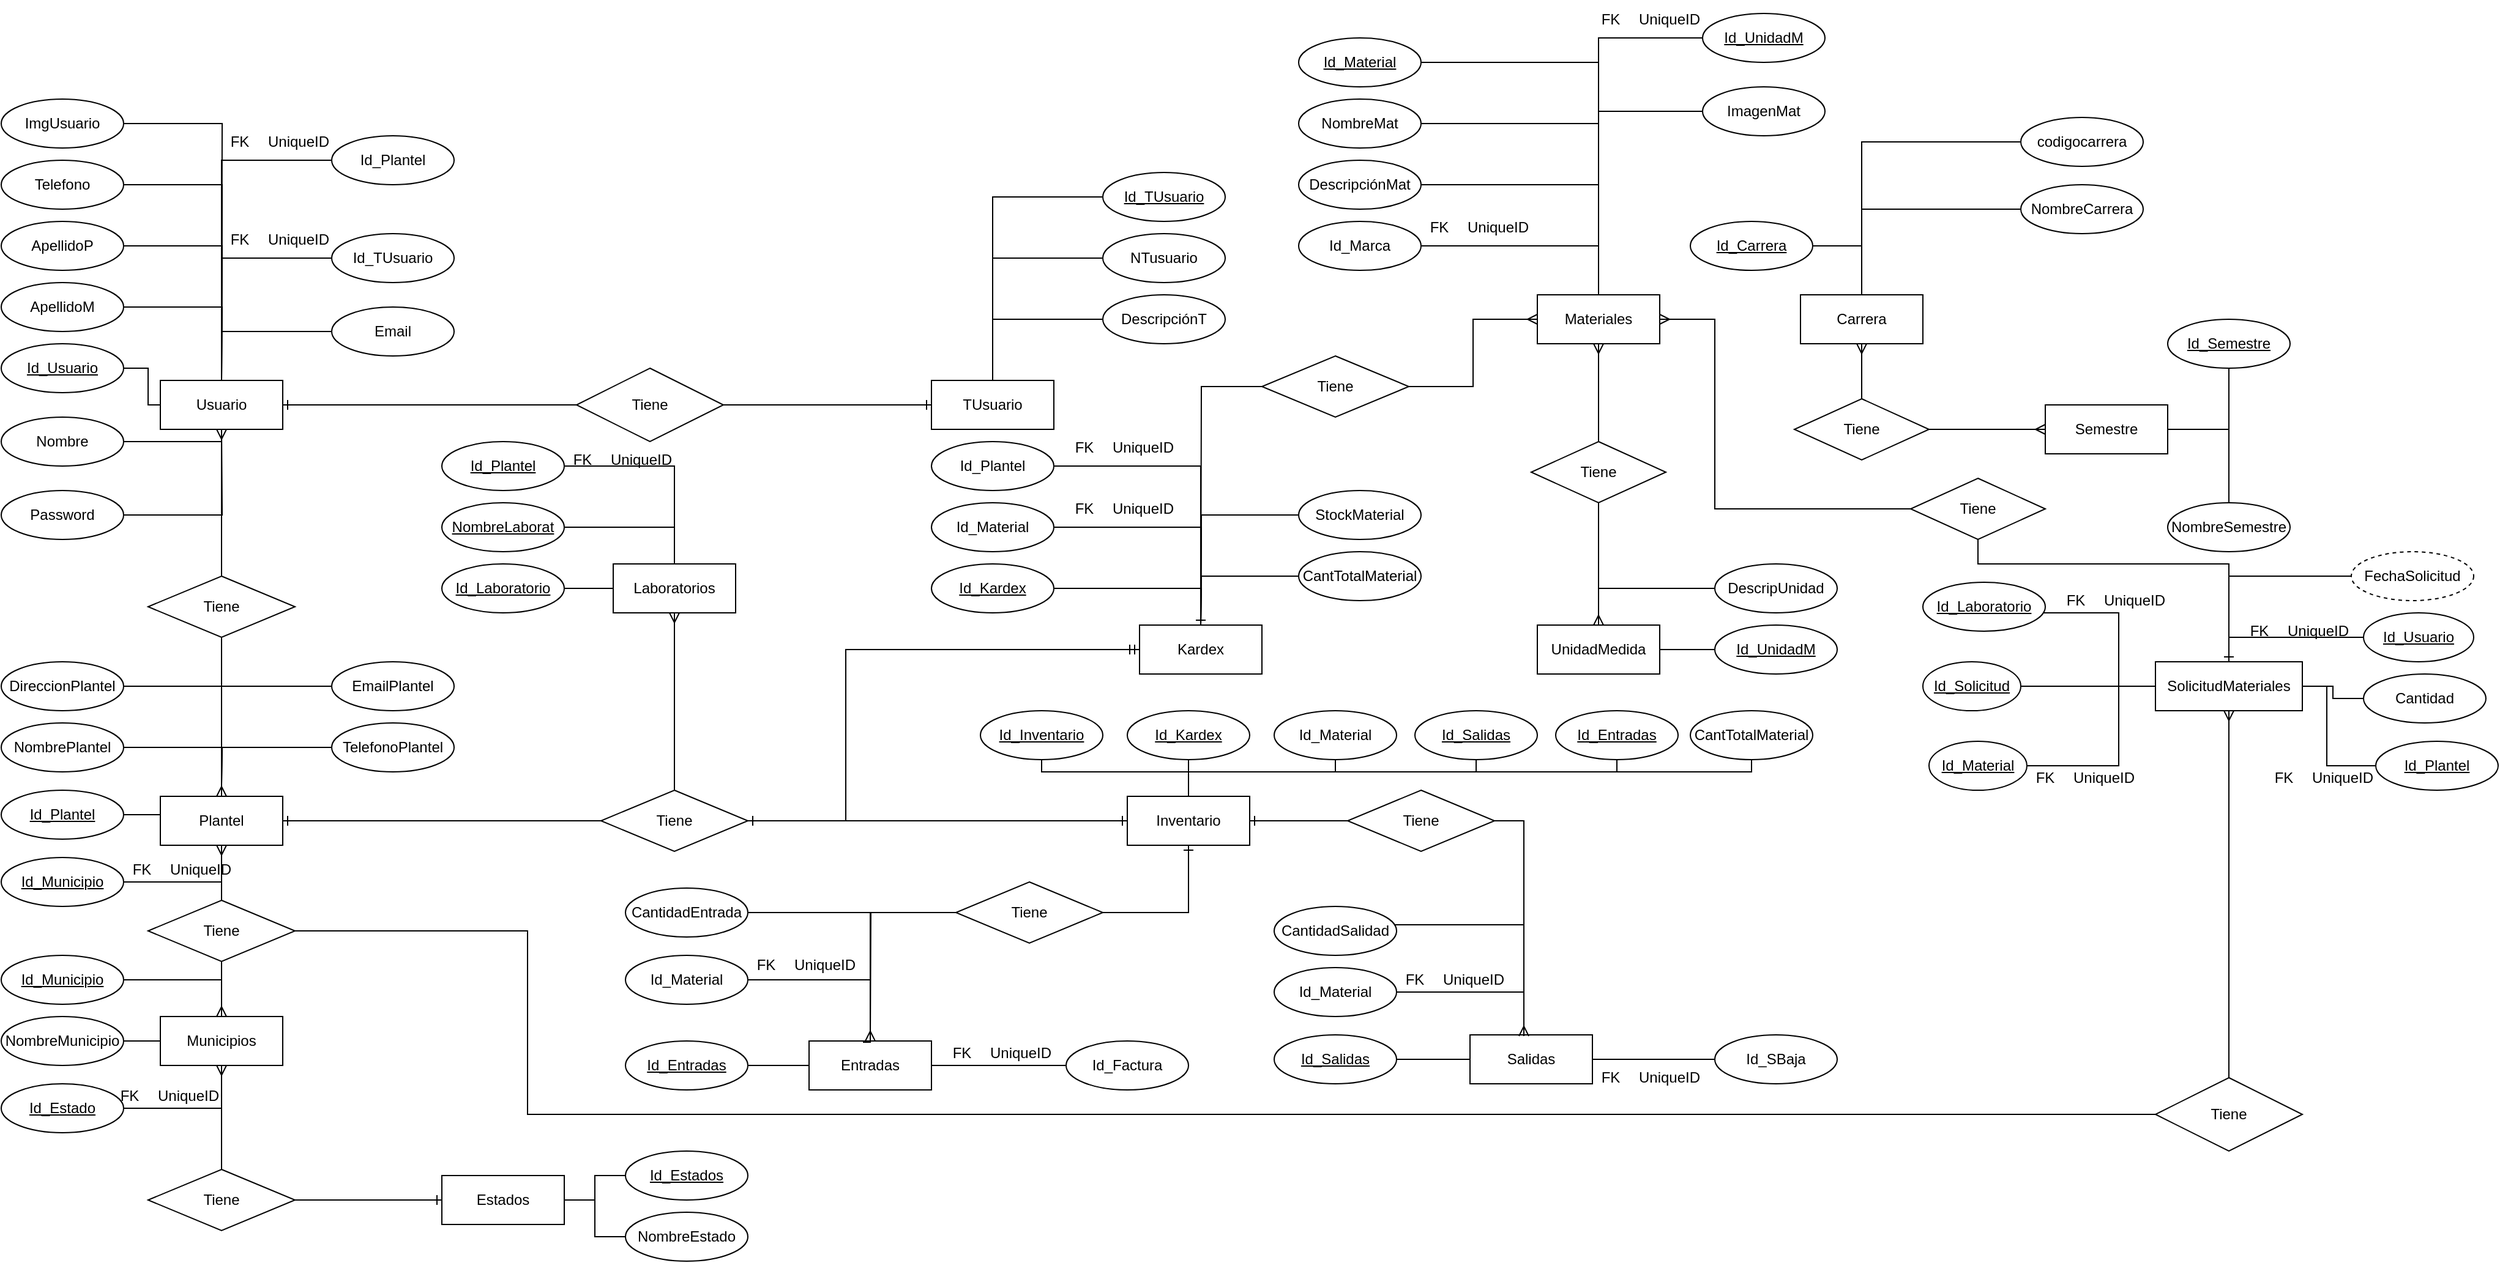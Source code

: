 <mxfile version="21.1.9" type="github" pages="2">
  <diagram name="Modelo_Entidad_Relacion" id="-Bqypn-yTzlBrPv7YEvt">
    <mxGraphModel dx="2278" dy="710" grid="1" gridSize="10" guides="1" tooltips="1" connect="1" arrows="1" fold="1" page="1" pageScale="1" pageWidth="850" pageHeight="1100" math="0" shadow="0">
      <root>
        <mxCell id="0" />
        <mxCell id="1" parent="0" />
        <mxCell id="Tht731C3AHUhe1gQPRKk-1" value="Usuario" style="whiteSpace=wrap;html=1;align=center;" parent="1" vertex="1">
          <mxGeometry x="-700" y="360" width="100" height="40" as="geometry" />
        </mxCell>
        <mxCell id="Tht731C3AHUhe1gQPRKk-14" style="edgeStyle=orthogonalEdgeStyle;rounded=0;orthogonalLoop=1;jettySize=auto;html=1;entryX=0;entryY=0.5;entryDx=0;entryDy=0;endArrow=none;endFill=0;" parent="1" source="Tht731C3AHUhe1gQPRKk-2" target="Tht731C3AHUhe1gQPRKk-1" edge="1">
          <mxGeometry relative="1" as="geometry" />
        </mxCell>
        <mxCell id="Tht731C3AHUhe1gQPRKk-2" value="Id_Usuario" style="ellipse;whiteSpace=wrap;html=1;align=center;fontStyle=4;" parent="1" vertex="1">
          <mxGeometry x="-830" y="330" width="100" height="40" as="geometry" />
        </mxCell>
        <mxCell id="Tht731C3AHUhe1gQPRKk-15" style="edgeStyle=orthogonalEdgeStyle;rounded=0;orthogonalLoop=1;jettySize=auto;html=1;entryX=0.5;entryY=1;entryDx=0;entryDy=0;endArrow=none;endFill=0;" parent="1" source="Tht731C3AHUhe1gQPRKk-3" target="Tht731C3AHUhe1gQPRKk-1" edge="1">
          <mxGeometry relative="1" as="geometry">
            <Array as="points">
              <mxPoint x="-650" y="410" />
            </Array>
          </mxGeometry>
        </mxCell>
        <mxCell id="Tht731C3AHUhe1gQPRKk-3" value="Nombre" style="ellipse;whiteSpace=wrap;html=1;align=center;" parent="1" vertex="1">
          <mxGeometry x="-830" y="390" width="100" height="40" as="geometry" />
        </mxCell>
        <mxCell id="Tht731C3AHUhe1gQPRKk-13" style="edgeStyle=orthogonalEdgeStyle;rounded=0;orthogonalLoop=1;jettySize=auto;html=1;endArrow=none;endFill=0;" parent="1" source="Tht731C3AHUhe1gQPRKk-5" edge="1">
          <mxGeometry relative="1" as="geometry">
            <mxPoint x="-650" y="360" as="targetPoint" />
          </mxGeometry>
        </mxCell>
        <mxCell id="Tht731C3AHUhe1gQPRKk-5" value="ApellidoM" style="ellipse;whiteSpace=wrap;html=1;align=center;" parent="1" vertex="1">
          <mxGeometry x="-830" y="280" width="100" height="40" as="geometry" />
        </mxCell>
        <mxCell id="Tht731C3AHUhe1gQPRKk-12" style="edgeStyle=orthogonalEdgeStyle;rounded=0;orthogonalLoop=1;jettySize=auto;html=1;endArrow=none;endFill=0;" parent="1" source="Tht731C3AHUhe1gQPRKk-6" edge="1">
          <mxGeometry relative="1" as="geometry">
            <mxPoint x="-650" y="360" as="targetPoint" />
          </mxGeometry>
        </mxCell>
        <mxCell id="Tht731C3AHUhe1gQPRKk-6" value="Telefono" style="ellipse;whiteSpace=wrap;html=1;align=center;" parent="1" vertex="1">
          <mxGeometry x="-830" y="180" width="100" height="40" as="geometry" />
        </mxCell>
        <mxCell id="Tht731C3AHUhe1gQPRKk-11" style="edgeStyle=orthogonalEdgeStyle;rounded=0;orthogonalLoop=1;jettySize=auto;html=1;entryX=0.5;entryY=0;entryDx=0;entryDy=0;endArrow=none;endFill=0;" parent="1" source="Tht731C3AHUhe1gQPRKk-7" target="Tht731C3AHUhe1gQPRKk-1" edge="1">
          <mxGeometry relative="1" as="geometry" />
        </mxCell>
        <mxCell id="Tht731C3AHUhe1gQPRKk-7" value="Email" style="ellipse;whiteSpace=wrap;html=1;align=center;" parent="1" vertex="1">
          <mxGeometry x="-560" y="300" width="100" height="40" as="geometry" />
        </mxCell>
        <mxCell id="Tht731C3AHUhe1gQPRKk-85" style="edgeStyle=orthogonalEdgeStyle;rounded=0;orthogonalLoop=1;jettySize=auto;html=1;endArrow=none;endFill=0;" parent="1" source="Tht731C3AHUhe1gQPRKk-8" edge="1">
          <mxGeometry relative="1" as="geometry">
            <mxPoint x="-650" y="400" as="targetPoint" />
          </mxGeometry>
        </mxCell>
        <mxCell id="Tht731C3AHUhe1gQPRKk-8" value="Password" style="ellipse;whiteSpace=wrap;html=1;align=center;" parent="1" vertex="1">
          <mxGeometry x="-830" y="450" width="100" height="40" as="geometry" />
        </mxCell>
        <mxCell id="Tht731C3AHUhe1gQPRKk-21" style="edgeStyle=orthogonalEdgeStyle;rounded=0;orthogonalLoop=1;jettySize=auto;html=1;entryX=0.5;entryY=0;entryDx=0;entryDy=0;endArrow=none;endFill=0;" parent="1" source="Tht731C3AHUhe1gQPRKk-20" target="Tht731C3AHUhe1gQPRKk-1" edge="1">
          <mxGeometry relative="1" as="geometry" />
        </mxCell>
        <mxCell id="Tht731C3AHUhe1gQPRKk-20" value="Id_TUsuario" style="ellipse;whiteSpace=wrap;html=1;align=center;" parent="1" vertex="1">
          <mxGeometry x="-560" y="240" width="100" height="40" as="geometry" />
        </mxCell>
        <mxCell id="Tht731C3AHUhe1gQPRKk-23" style="edgeStyle=orthogonalEdgeStyle;rounded=0;orthogonalLoop=1;jettySize=auto;html=1;entryX=0.5;entryY=0;entryDx=0;entryDy=0;endArrow=none;endFill=0;" parent="1" source="Tht731C3AHUhe1gQPRKk-22" target="Tht731C3AHUhe1gQPRKk-1" edge="1">
          <mxGeometry relative="1" as="geometry" />
        </mxCell>
        <mxCell id="Tht731C3AHUhe1gQPRKk-22" value="Id_Plantel" style="ellipse;whiteSpace=wrap;html=1;align=center;" parent="1" vertex="1">
          <mxGeometry x="-560" y="160" width="100" height="40" as="geometry" />
        </mxCell>
        <mxCell id="Tht731C3AHUhe1gQPRKk-24" value="" style="shape=table;startSize=0;container=1;collapsible=1;childLayout=tableLayout;fixedRows=1;rowLines=0;fontStyle=0;align=center;resizeLast=1;strokeColor=none;fillColor=none;collapsible=0;" parent="1" vertex="1">
          <mxGeometry x="-650" y="150" width="180" height="30" as="geometry" />
        </mxCell>
        <mxCell id="Tht731C3AHUhe1gQPRKk-25" value="" style="shape=tableRow;horizontal=0;startSize=0;swimlaneHead=0;swimlaneBody=0;fillColor=none;collapsible=0;dropTarget=0;points=[[0,0.5],[1,0.5]];portConstraint=eastwest;top=0;left=0;right=0;bottom=0;" parent="Tht731C3AHUhe1gQPRKk-24" vertex="1">
          <mxGeometry width="180" height="30" as="geometry" />
        </mxCell>
        <mxCell id="Tht731C3AHUhe1gQPRKk-26" value="FK" style="shape=partialRectangle;connectable=0;fillColor=none;top=0;left=0;bottom=0;right=0;fontStyle=0;overflow=hidden;whiteSpace=wrap;html=1;" parent="Tht731C3AHUhe1gQPRKk-25" vertex="1">
          <mxGeometry width="30" height="30" as="geometry">
            <mxRectangle width="30" height="30" as="alternateBounds" />
          </mxGeometry>
        </mxCell>
        <mxCell id="Tht731C3AHUhe1gQPRKk-27" value="UniqueID" style="shape=partialRectangle;connectable=0;fillColor=none;top=0;left=0;bottom=0;right=0;align=left;spacingLeft=6;fontStyle=0;overflow=hidden;whiteSpace=wrap;html=1;" parent="Tht731C3AHUhe1gQPRKk-25" vertex="1">
          <mxGeometry x="30" width="150" height="30" as="geometry">
            <mxRectangle width="150" height="30" as="alternateBounds" />
          </mxGeometry>
        </mxCell>
        <mxCell id="Tht731C3AHUhe1gQPRKk-28" value="" style="shape=table;startSize=0;container=1;collapsible=1;childLayout=tableLayout;fixedRows=1;rowLines=0;fontStyle=0;align=center;resizeLast=1;strokeColor=none;fillColor=none;collapsible=0;" parent="1" vertex="1">
          <mxGeometry x="-650" y="230" width="180" height="30" as="geometry" />
        </mxCell>
        <mxCell id="Tht731C3AHUhe1gQPRKk-29" value="" style="shape=tableRow;horizontal=0;startSize=0;swimlaneHead=0;swimlaneBody=0;fillColor=none;collapsible=0;dropTarget=0;points=[[0,0.5],[1,0.5]];portConstraint=eastwest;top=0;left=0;right=0;bottom=0;" parent="Tht731C3AHUhe1gQPRKk-28" vertex="1">
          <mxGeometry width="180" height="30" as="geometry" />
        </mxCell>
        <mxCell id="Tht731C3AHUhe1gQPRKk-30" value="FK" style="shape=partialRectangle;connectable=0;fillColor=none;top=0;left=0;bottom=0;right=0;fontStyle=0;overflow=hidden;whiteSpace=wrap;html=1;" parent="Tht731C3AHUhe1gQPRKk-29" vertex="1">
          <mxGeometry width="30" height="30" as="geometry">
            <mxRectangle width="30" height="30" as="alternateBounds" />
          </mxGeometry>
        </mxCell>
        <mxCell id="Tht731C3AHUhe1gQPRKk-31" value="UniqueID" style="shape=partialRectangle;connectable=0;fillColor=none;top=0;left=0;bottom=0;right=0;align=left;spacingLeft=6;fontStyle=0;overflow=hidden;whiteSpace=wrap;html=1;" parent="Tht731C3AHUhe1gQPRKk-29" vertex="1">
          <mxGeometry x="30" width="150" height="30" as="geometry">
            <mxRectangle width="150" height="30" as="alternateBounds" />
          </mxGeometry>
        </mxCell>
        <mxCell id="Tht731C3AHUhe1gQPRKk-32" value="TUsuario" style="whiteSpace=wrap;html=1;align=center;" parent="1" vertex="1">
          <mxGeometry x="-70" y="360" width="100" height="40" as="geometry" />
        </mxCell>
        <mxCell id="Tht731C3AHUhe1gQPRKk-34" style="edgeStyle=orthogonalEdgeStyle;rounded=0;orthogonalLoop=1;jettySize=auto;html=1;entryX=0;entryY=0.5;entryDx=0;entryDy=0;endArrow=ERone;endFill=0;" parent="1" source="Tht731C3AHUhe1gQPRKk-33" target="Tht731C3AHUhe1gQPRKk-32" edge="1">
          <mxGeometry relative="1" as="geometry">
            <Array as="points">
              <mxPoint x="-150" y="380" />
              <mxPoint x="-150" y="380" />
            </Array>
          </mxGeometry>
        </mxCell>
        <mxCell id="Tht731C3AHUhe1gQPRKk-35" style="edgeStyle=orthogonalEdgeStyle;rounded=0;orthogonalLoop=1;jettySize=auto;html=1;entryX=1;entryY=0.5;entryDx=0;entryDy=0;endArrow=ERone;endFill=0;" parent="1" source="Tht731C3AHUhe1gQPRKk-33" target="Tht731C3AHUhe1gQPRKk-1" edge="1">
          <mxGeometry relative="1" as="geometry" />
        </mxCell>
        <mxCell id="Tht731C3AHUhe1gQPRKk-33" value="Tiene" style="shape=rhombus;perimeter=rhombusPerimeter;whiteSpace=wrap;html=1;align=center;" parent="1" vertex="1">
          <mxGeometry x="-360" y="350" width="120" height="60" as="geometry" />
        </mxCell>
        <mxCell id="Tht731C3AHUhe1gQPRKk-39" style="edgeStyle=orthogonalEdgeStyle;rounded=0;orthogonalLoop=1;jettySize=auto;html=1;entryX=0.5;entryY=0;entryDx=0;entryDy=0;endArrow=none;endFill=0;" parent="1" source="Tht731C3AHUhe1gQPRKk-36" target="Tht731C3AHUhe1gQPRKk-32" edge="1">
          <mxGeometry relative="1" as="geometry" />
        </mxCell>
        <mxCell id="Tht731C3AHUhe1gQPRKk-36" value="Id_TUsuario" style="ellipse;whiteSpace=wrap;html=1;align=center;fontStyle=4;" parent="1" vertex="1">
          <mxGeometry x="70" y="190" width="100" height="40" as="geometry" />
        </mxCell>
        <mxCell id="Tht731C3AHUhe1gQPRKk-40" style="edgeStyle=orthogonalEdgeStyle;rounded=0;orthogonalLoop=1;jettySize=auto;html=1;entryX=0.5;entryY=0;entryDx=0;entryDy=0;endArrow=none;endFill=0;" parent="1" source="Tht731C3AHUhe1gQPRKk-37" target="Tht731C3AHUhe1gQPRKk-32" edge="1">
          <mxGeometry relative="1" as="geometry" />
        </mxCell>
        <mxCell id="Tht731C3AHUhe1gQPRKk-37" value="NTusuario" style="ellipse;whiteSpace=wrap;html=1;align=center;" parent="1" vertex="1">
          <mxGeometry x="70" y="240" width="100" height="40" as="geometry" />
        </mxCell>
        <mxCell id="Tht731C3AHUhe1gQPRKk-41" style="edgeStyle=orthogonalEdgeStyle;rounded=0;orthogonalLoop=1;jettySize=auto;html=1;entryX=0.5;entryY=0;entryDx=0;entryDy=0;endArrow=none;endFill=0;" parent="1" source="Tht731C3AHUhe1gQPRKk-38" target="Tht731C3AHUhe1gQPRKk-32" edge="1">
          <mxGeometry relative="1" as="geometry" />
        </mxCell>
        <mxCell id="Tht731C3AHUhe1gQPRKk-38" value="DescripciónT" style="ellipse;whiteSpace=wrap;html=1;align=center;" parent="1" vertex="1">
          <mxGeometry x="70" y="290" width="100" height="40" as="geometry" />
        </mxCell>
        <mxCell id="Tht731C3AHUhe1gQPRKk-45" value="Kardex" style="whiteSpace=wrap;html=1;align=center;" parent="1" vertex="1">
          <mxGeometry x="100" y="560" width="100" height="40" as="geometry" />
        </mxCell>
        <mxCell id="Tht731C3AHUhe1gQPRKk-47" style="edgeStyle=orthogonalEdgeStyle;rounded=0;orthogonalLoop=1;jettySize=auto;html=1;endArrow=none;endFill=0;" parent="1" source="Tht731C3AHUhe1gQPRKk-46" edge="1">
          <mxGeometry relative="1" as="geometry">
            <mxPoint x="150" y="560" as="targetPoint" />
          </mxGeometry>
        </mxCell>
        <mxCell id="Tht731C3AHUhe1gQPRKk-46" value="Id_Kardex" style="ellipse;whiteSpace=wrap;html=1;align=center;fontStyle=4;" parent="1" vertex="1">
          <mxGeometry x="-70" y="510" width="100" height="40" as="geometry" />
        </mxCell>
        <mxCell id="Tht731C3AHUhe1gQPRKk-51" style="edgeStyle=orthogonalEdgeStyle;rounded=0;orthogonalLoop=1;jettySize=auto;html=1;endArrow=none;endFill=0;" parent="1" source="Tht731C3AHUhe1gQPRKk-48" edge="1">
          <mxGeometry relative="1" as="geometry">
            <mxPoint x="150" y="560" as="targetPoint" />
          </mxGeometry>
        </mxCell>
        <mxCell id="Tht731C3AHUhe1gQPRKk-48" value="Id_Material" style="ellipse;whiteSpace=wrap;html=1;align=center;" parent="1" vertex="1">
          <mxGeometry x="-70" y="460" width="100" height="40" as="geometry" />
        </mxCell>
        <mxCell id="Tht731C3AHUhe1gQPRKk-57" style="edgeStyle=orthogonalEdgeStyle;rounded=0;orthogonalLoop=1;jettySize=auto;html=1;endArrow=none;endFill=0;" parent="1" source="Tht731C3AHUhe1gQPRKk-56" edge="1">
          <mxGeometry relative="1" as="geometry">
            <mxPoint x="150" y="560" as="targetPoint" />
          </mxGeometry>
        </mxCell>
        <mxCell id="Tht731C3AHUhe1gQPRKk-56" value="StockMaterial" style="ellipse;whiteSpace=wrap;html=1;align=center;" parent="1" vertex="1">
          <mxGeometry x="230" y="450" width="100" height="40" as="geometry" />
        </mxCell>
        <mxCell id="Tht731C3AHUhe1gQPRKk-58" value="UnidadMedida" style="whiteSpace=wrap;html=1;align=center;" parent="1" vertex="1">
          <mxGeometry x="425" y="560" width="100" height="40" as="geometry" />
        </mxCell>
        <mxCell id="Tht731C3AHUhe1gQPRKk-60" style="edgeStyle=orthogonalEdgeStyle;rounded=0;orthogonalLoop=1;jettySize=auto;html=1;entryX=1;entryY=0.5;entryDx=0;entryDy=0;endArrow=none;endFill=0;" parent="1" source="Tht731C3AHUhe1gQPRKk-59" target="Tht731C3AHUhe1gQPRKk-58" edge="1">
          <mxGeometry relative="1" as="geometry" />
        </mxCell>
        <mxCell id="Tht731C3AHUhe1gQPRKk-59" value="Id_UnidadM" style="ellipse;whiteSpace=wrap;html=1;align=center;fontStyle=4;" parent="1" vertex="1">
          <mxGeometry x="570" y="560" width="100" height="40" as="geometry" />
        </mxCell>
        <mxCell id="Tht731C3AHUhe1gQPRKk-125" style="edgeStyle=orthogonalEdgeStyle;rounded=0;orthogonalLoop=1;jettySize=auto;html=1;entryX=0.5;entryY=0;entryDx=0;entryDy=0;endArrow=ERmany;endFill=0;" parent="1" source="Tht731C3AHUhe1gQPRKk-73" target="Tht731C3AHUhe1gQPRKk-58" edge="1">
          <mxGeometry relative="1" as="geometry" />
        </mxCell>
        <mxCell id="Tht731C3AHUhe1gQPRKk-126" style="edgeStyle=orthogonalEdgeStyle;rounded=0;orthogonalLoop=1;jettySize=auto;html=1;entryX=0.5;entryY=1;entryDx=0;entryDy=0;endArrow=ERmany;endFill=0;" parent="1" source="Tht731C3AHUhe1gQPRKk-73" target="Tht731C3AHUhe1gQPRKk-118" edge="1">
          <mxGeometry relative="1" as="geometry" />
        </mxCell>
        <mxCell id="Tht731C3AHUhe1gQPRKk-73" value="Tiene" style="shape=rhombus;perimeter=rhombusPerimeter;whiteSpace=wrap;html=1;align=center;" parent="1" vertex="1">
          <mxGeometry x="420" y="410" width="110" height="50" as="geometry" />
        </mxCell>
        <mxCell id="Tht731C3AHUhe1gQPRKk-78" style="edgeStyle=orthogonalEdgeStyle;rounded=0;orthogonalLoop=1;jettySize=auto;html=1;endArrow=none;endFill=0;" parent="1" source="Tht731C3AHUhe1gQPRKk-76" target="Tht731C3AHUhe1gQPRKk-58" edge="1">
          <mxGeometry relative="1" as="geometry" />
        </mxCell>
        <mxCell id="Tht731C3AHUhe1gQPRKk-76" value="DescripUnidad" style="ellipse;whiteSpace=wrap;html=1;align=center;" parent="1" vertex="1">
          <mxGeometry x="570" y="510" width="100" height="40" as="geometry" />
        </mxCell>
        <mxCell id="Tht731C3AHUhe1gQPRKk-82" style="edgeStyle=orthogonalEdgeStyle;rounded=0;orthogonalLoop=1;jettySize=auto;html=1;endArrow=none;endFill=0;" parent="1" source="Tht731C3AHUhe1gQPRKk-81" edge="1">
          <mxGeometry relative="1" as="geometry">
            <mxPoint x="-650" y="360" as="targetPoint" />
          </mxGeometry>
        </mxCell>
        <mxCell id="Tht731C3AHUhe1gQPRKk-81" value="ImgUsuario" style="ellipse;whiteSpace=wrap;html=1;align=center;" parent="1" vertex="1">
          <mxGeometry x="-830" y="130" width="100" height="40" as="geometry" />
        </mxCell>
        <mxCell id="Tht731C3AHUhe1gQPRKk-84" style="edgeStyle=orthogonalEdgeStyle;rounded=0;orthogonalLoop=1;jettySize=auto;html=1;endArrow=none;endFill=0;" parent="1" source="Tht731C3AHUhe1gQPRKk-83" edge="1">
          <mxGeometry relative="1" as="geometry">
            <mxPoint x="-650" y="360" as="targetPoint" />
          </mxGeometry>
        </mxCell>
        <mxCell id="Tht731C3AHUhe1gQPRKk-83" value="ApellidoP" style="ellipse;whiteSpace=wrap;html=1;align=center;" parent="1" vertex="1">
          <mxGeometry x="-830" y="230" width="100" height="40" as="geometry" />
        </mxCell>
        <mxCell id="Tht731C3AHUhe1gQPRKk-87" value="Plantel" style="whiteSpace=wrap;html=1;align=center;" parent="1" vertex="1">
          <mxGeometry x="-700" y="700" width="100" height="40" as="geometry" />
        </mxCell>
        <mxCell id="Tht731C3AHUhe1gQPRKk-89" style="edgeStyle=orthogonalEdgeStyle;rounded=0;orthogonalLoop=1;jettySize=auto;html=1;exitX=1;exitY=0.5;exitDx=0;exitDy=0;entryX=0;entryY=0.5;entryDx=0;entryDy=0;endArrow=none;endFill=0;" parent="1" source="Tht731C3AHUhe1gQPRKk-88" target="Tht731C3AHUhe1gQPRKk-87" edge="1">
          <mxGeometry relative="1" as="geometry" />
        </mxCell>
        <mxCell id="Tht731C3AHUhe1gQPRKk-88" value="Id_Plantel" style="ellipse;whiteSpace=wrap;html=1;align=center;fontStyle=4;" parent="1" vertex="1">
          <mxGeometry x="-830" y="695" width="100" height="40" as="geometry" />
        </mxCell>
        <mxCell id="Tht731C3AHUhe1gQPRKk-96" style="edgeStyle=orthogonalEdgeStyle;rounded=0;orthogonalLoop=1;jettySize=auto;html=1;endArrow=none;endFill=0;" parent="1" source="Tht731C3AHUhe1gQPRKk-91" edge="1">
          <mxGeometry relative="1" as="geometry">
            <mxPoint x="-650" y="690" as="targetPoint" />
          </mxGeometry>
        </mxCell>
        <mxCell id="Tht731C3AHUhe1gQPRKk-91" value="NombrePlantel" style="ellipse;whiteSpace=wrap;html=1;align=center;" parent="1" vertex="1">
          <mxGeometry x="-830" y="640" width="100" height="40" as="geometry" />
        </mxCell>
        <mxCell id="Tht731C3AHUhe1gQPRKk-95" style="edgeStyle=orthogonalEdgeStyle;rounded=0;orthogonalLoop=1;jettySize=auto;html=1;entryX=0.5;entryY=0;entryDx=0;entryDy=0;endArrow=none;endFill=0;" parent="1" source="Tht731C3AHUhe1gQPRKk-92" target="Tht731C3AHUhe1gQPRKk-87" edge="1">
          <mxGeometry relative="1" as="geometry" />
        </mxCell>
        <mxCell id="Tht731C3AHUhe1gQPRKk-92" value="DireccionPlantel" style="ellipse;whiteSpace=wrap;html=1;align=center;" parent="1" vertex="1">
          <mxGeometry x="-830" y="590" width="100" height="40" as="geometry" />
        </mxCell>
        <mxCell id="Tht731C3AHUhe1gQPRKk-97" style="edgeStyle=orthogonalEdgeStyle;rounded=0;orthogonalLoop=1;jettySize=auto;html=1;endArrow=none;endFill=0;" parent="1" source="Tht731C3AHUhe1gQPRKk-93" target="Tht731C3AHUhe1gQPRKk-87" edge="1">
          <mxGeometry relative="1" as="geometry" />
        </mxCell>
        <mxCell id="Tht731C3AHUhe1gQPRKk-93" value="EmailPlantel" style="ellipse;whiteSpace=wrap;html=1;align=center;" parent="1" vertex="1">
          <mxGeometry x="-560" y="590" width="100" height="40" as="geometry" />
        </mxCell>
        <mxCell id="Tht731C3AHUhe1gQPRKk-98" style="edgeStyle=orthogonalEdgeStyle;rounded=0;orthogonalLoop=1;jettySize=auto;html=1;endArrow=none;endFill=0;" parent="1" source="Tht731C3AHUhe1gQPRKk-94" edge="1">
          <mxGeometry relative="1" as="geometry">
            <mxPoint x="-650" y="690" as="targetPoint" />
          </mxGeometry>
        </mxCell>
        <mxCell id="Tht731C3AHUhe1gQPRKk-94" value="TelefonoPlantel" style="ellipse;whiteSpace=wrap;html=1;align=center;" parent="1" vertex="1">
          <mxGeometry x="-560" y="640" width="100" height="40" as="geometry" />
        </mxCell>
        <mxCell id="Tht731C3AHUhe1gQPRKk-100" style="edgeStyle=orthogonalEdgeStyle;rounded=0;orthogonalLoop=1;jettySize=auto;html=1;entryX=0.5;entryY=1;entryDx=0;entryDy=0;endArrow=ERmany;endFill=0;" parent="1" source="Tht731C3AHUhe1gQPRKk-99" target="Tht731C3AHUhe1gQPRKk-1" edge="1">
          <mxGeometry relative="1" as="geometry" />
        </mxCell>
        <mxCell id="Tht731C3AHUhe1gQPRKk-101" style="edgeStyle=orthogonalEdgeStyle;rounded=0;orthogonalLoop=1;jettySize=auto;html=1;endArrow=ERmany;endFill=0;entryX=0.5;entryY=0;entryDx=0;entryDy=0;" parent="1" source="Tht731C3AHUhe1gQPRKk-99" target="Tht731C3AHUhe1gQPRKk-87" edge="1">
          <mxGeometry relative="1" as="geometry">
            <mxPoint x="-650" y="690" as="targetPoint" />
          </mxGeometry>
        </mxCell>
        <mxCell id="Tht731C3AHUhe1gQPRKk-99" value="Tiene" style="shape=rhombus;perimeter=rhombusPerimeter;whiteSpace=wrap;html=1;align=center;" parent="1" vertex="1">
          <mxGeometry x="-710" y="520" width="120" height="50" as="geometry" />
        </mxCell>
        <mxCell id="Tht731C3AHUhe1gQPRKk-102" value="Laboratorios" style="whiteSpace=wrap;html=1;align=center;" parent="1" vertex="1">
          <mxGeometry x="-330" y="510" width="100" height="40" as="geometry" />
        </mxCell>
        <mxCell id="Tht731C3AHUhe1gQPRKk-104" style="edgeStyle=orthogonalEdgeStyle;rounded=0;orthogonalLoop=1;jettySize=auto;html=1;entryX=0;entryY=0.5;entryDx=0;entryDy=0;endArrow=none;endFill=0;" parent="1" source="Tht731C3AHUhe1gQPRKk-103" target="Tht731C3AHUhe1gQPRKk-102" edge="1">
          <mxGeometry relative="1" as="geometry" />
        </mxCell>
        <mxCell id="Tht731C3AHUhe1gQPRKk-103" value="Id_Laboratorio" style="ellipse;whiteSpace=wrap;html=1;align=center;fontStyle=4;" parent="1" vertex="1">
          <mxGeometry x="-470" y="510" width="100" height="40" as="geometry" />
        </mxCell>
        <mxCell id="Tht731C3AHUhe1gQPRKk-107" style="edgeStyle=orthogonalEdgeStyle;rounded=0;orthogonalLoop=1;jettySize=auto;html=1;entryX=0.5;entryY=0;entryDx=0;entryDy=0;endArrow=none;endFill=0;" parent="1" source="Tht731C3AHUhe1gQPRKk-105" target="Tht731C3AHUhe1gQPRKk-102" edge="1">
          <mxGeometry relative="1" as="geometry" />
        </mxCell>
        <mxCell id="Tht731C3AHUhe1gQPRKk-105" value="Id_Plantel" style="ellipse;whiteSpace=wrap;html=1;align=center;fontStyle=4;" parent="1" vertex="1">
          <mxGeometry x="-470" y="410" width="100" height="40" as="geometry" />
        </mxCell>
        <mxCell id="Tht731C3AHUhe1gQPRKk-112" style="edgeStyle=orthogonalEdgeStyle;rounded=0;orthogonalLoop=1;jettySize=auto;html=1;entryX=0.5;entryY=0;entryDx=0;entryDy=0;endArrow=none;endFill=0;" parent="1" source="Tht731C3AHUhe1gQPRKk-106" target="Tht731C3AHUhe1gQPRKk-102" edge="1">
          <mxGeometry relative="1" as="geometry" />
        </mxCell>
        <mxCell id="Tht731C3AHUhe1gQPRKk-106" value="NombreLaborat" style="ellipse;whiteSpace=wrap;html=1;align=center;fontStyle=4;" parent="1" vertex="1">
          <mxGeometry x="-470" y="460" width="100" height="40" as="geometry" />
        </mxCell>
        <mxCell id="Tht731C3AHUhe1gQPRKk-108" value="" style="shape=table;startSize=0;container=1;collapsible=1;childLayout=tableLayout;fixedRows=1;rowLines=0;fontStyle=0;align=center;resizeLast=1;strokeColor=none;fillColor=none;collapsible=0;" parent="1" vertex="1">
          <mxGeometry x="-370" y="410" width="180" height="30" as="geometry" />
        </mxCell>
        <mxCell id="Tht731C3AHUhe1gQPRKk-109" value="" style="shape=tableRow;horizontal=0;startSize=0;swimlaneHead=0;swimlaneBody=0;fillColor=none;collapsible=0;dropTarget=0;points=[[0,0.5],[1,0.5]];portConstraint=eastwest;top=0;left=0;right=0;bottom=0;" parent="Tht731C3AHUhe1gQPRKk-108" vertex="1">
          <mxGeometry width="180" height="30" as="geometry" />
        </mxCell>
        <mxCell id="Tht731C3AHUhe1gQPRKk-110" value="FK" style="shape=partialRectangle;connectable=0;fillColor=none;top=0;left=0;bottom=0;right=0;fontStyle=0;overflow=hidden;whiteSpace=wrap;html=1;" parent="Tht731C3AHUhe1gQPRKk-109" vertex="1">
          <mxGeometry width="30" height="30" as="geometry">
            <mxRectangle width="30" height="30" as="alternateBounds" />
          </mxGeometry>
        </mxCell>
        <mxCell id="Tht731C3AHUhe1gQPRKk-111" value="UniqueID" style="shape=partialRectangle;connectable=0;fillColor=none;top=0;left=0;bottom=0;right=0;align=left;spacingLeft=6;fontStyle=0;overflow=hidden;whiteSpace=wrap;html=1;" parent="Tht731C3AHUhe1gQPRKk-109" vertex="1">
          <mxGeometry x="30" width="150" height="30" as="geometry">
            <mxRectangle width="150" height="30" as="alternateBounds" />
          </mxGeometry>
        </mxCell>
        <mxCell id="Tht731C3AHUhe1gQPRKk-114" style="edgeStyle=orthogonalEdgeStyle;rounded=0;orthogonalLoop=1;jettySize=auto;html=1;entryX=0.5;entryY=1;entryDx=0;entryDy=0;endArrow=ERmany;endFill=0;" parent="1" source="Tht731C3AHUhe1gQPRKk-113" target="Tht731C3AHUhe1gQPRKk-102" edge="1">
          <mxGeometry relative="1" as="geometry" />
        </mxCell>
        <mxCell id="Tht731C3AHUhe1gQPRKk-115" style="edgeStyle=orthogonalEdgeStyle;rounded=0;orthogonalLoop=1;jettySize=auto;html=1;entryX=1;entryY=0.5;entryDx=0;entryDy=0;endArrow=ERone;endFill=0;" parent="1" source="Tht731C3AHUhe1gQPRKk-113" target="Tht731C3AHUhe1gQPRKk-87" edge="1">
          <mxGeometry relative="1" as="geometry" />
        </mxCell>
        <mxCell id="Tht731C3AHUhe1gQPRKk-234" style="edgeStyle=orthogonalEdgeStyle;rounded=0;orthogonalLoop=1;jettySize=auto;html=1;entryX=0;entryY=0.5;entryDx=0;entryDy=0;endArrow=ERmandOne;endFill=0;" parent="1" source="Tht731C3AHUhe1gQPRKk-113" target="Tht731C3AHUhe1gQPRKk-45" edge="1">
          <mxGeometry relative="1" as="geometry">
            <Array as="points">
              <mxPoint x="-140" y="720" />
              <mxPoint x="-140" y="580" />
            </Array>
          </mxGeometry>
        </mxCell>
        <mxCell id="Tht731C3AHUhe1gQPRKk-113" value="Tiene" style="shape=rhombus;perimeter=rhombusPerimeter;whiteSpace=wrap;html=1;align=center;" parent="1" vertex="1">
          <mxGeometry x="-340" y="695" width="120" height="50" as="geometry" />
        </mxCell>
        <mxCell id="Tht731C3AHUhe1gQPRKk-118" value="Materiales" style="whiteSpace=wrap;html=1;align=center;" parent="1" vertex="1">
          <mxGeometry x="425" y="290" width="100" height="40" as="geometry" />
        </mxCell>
        <mxCell id="Tht731C3AHUhe1gQPRKk-135" style="edgeStyle=orthogonalEdgeStyle;rounded=0;orthogonalLoop=1;jettySize=auto;html=1;entryX=0.5;entryY=0;entryDx=0;entryDy=0;endArrow=none;endFill=0;" parent="1" source="Tht731C3AHUhe1gQPRKk-119" target="Tht731C3AHUhe1gQPRKk-118" edge="1">
          <mxGeometry relative="1" as="geometry" />
        </mxCell>
        <mxCell id="Tht731C3AHUhe1gQPRKk-119" value="Id_Material" style="ellipse;whiteSpace=wrap;html=1;align=center;fontStyle=4;" parent="1" vertex="1">
          <mxGeometry x="230" y="80" width="100" height="40" as="geometry" />
        </mxCell>
        <mxCell id="Tht731C3AHUhe1gQPRKk-120" value="" style="shape=table;startSize=0;container=1;collapsible=1;childLayout=tableLayout;fixedRows=1;rowLines=0;fontStyle=0;align=center;resizeLast=1;strokeColor=none;fillColor=none;collapsible=0;" parent="1" vertex="1">
          <mxGeometry x="40" y="450" width="180" height="30" as="geometry" />
        </mxCell>
        <mxCell id="Tht731C3AHUhe1gQPRKk-121" value="" style="shape=tableRow;horizontal=0;startSize=0;swimlaneHead=0;swimlaneBody=0;fillColor=none;collapsible=0;dropTarget=0;points=[[0,0.5],[1,0.5]];portConstraint=eastwest;top=0;left=0;right=0;bottom=0;" parent="Tht731C3AHUhe1gQPRKk-120" vertex="1">
          <mxGeometry width="180" height="30" as="geometry" />
        </mxCell>
        <mxCell id="Tht731C3AHUhe1gQPRKk-122" value="FK" style="shape=partialRectangle;connectable=0;fillColor=none;top=0;left=0;bottom=0;right=0;fontStyle=0;overflow=hidden;whiteSpace=wrap;html=1;" parent="Tht731C3AHUhe1gQPRKk-121" vertex="1">
          <mxGeometry width="30" height="30" as="geometry">
            <mxRectangle width="30" height="30" as="alternateBounds" />
          </mxGeometry>
        </mxCell>
        <mxCell id="Tht731C3AHUhe1gQPRKk-123" value="UniqueID" style="shape=partialRectangle;connectable=0;fillColor=none;top=0;left=0;bottom=0;right=0;align=left;spacingLeft=6;fontStyle=0;overflow=hidden;whiteSpace=wrap;html=1;" parent="Tht731C3AHUhe1gQPRKk-121" vertex="1">
          <mxGeometry x="30" width="150" height="30" as="geometry">
            <mxRectangle width="150" height="30" as="alternateBounds" />
          </mxGeometry>
        </mxCell>
        <mxCell id="Tht731C3AHUhe1gQPRKk-133" style="edgeStyle=orthogonalEdgeStyle;rounded=0;orthogonalLoop=1;jettySize=auto;html=1;endArrow=none;endFill=0;" parent="1" source="Tht731C3AHUhe1gQPRKk-127" target="Tht731C3AHUhe1gQPRKk-118" edge="1">
          <mxGeometry relative="1" as="geometry" />
        </mxCell>
        <mxCell id="Tht731C3AHUhe1gQPRKk-127" value="DescripciónMat" style="ellipse;whiteSpace=wrap;html=1;align=center;" parent="1" vertex="1">
          <mxGeometry x="230" y="180" width="100" height="40" as="geometry" />
        </mxCell>
        <mxCell id="Tht731C3AHUhe1gQPRKk-134" style="edgeStyle=orthogonalEdgeStyle;rounded=0;orthogonalLoop=1;jettySize=auto;html=1;entryX=0.5;entryY=0;entryDx=0;entryDy=0;endArrow=none;endFill=0;" parent="1" source="Tht731C3AHUhe1gQPRKk-128" target="Tht731C3AHUhe1gQPRKk-118" edge="1">
          <mxGeometry relative="1" as="geometry" />
        </mxCell>
        <mxCell id="Tht731C3AHUhe1gQPRKk-128" value="NombreMat" style="ellipse;whiteSpace=wrap;html=1;align=center;" parent="1" vertex="1">
          <mxGeometry x="230" y="130" width="100" height="40" as="geometry" />
        </mxCell>
        <mxCell id="Tht731C3AHUhe1gQPRKk-131" style="edgeStyle=orthogonalEdgeStyle;rounded=0;orthogonalLoop=1;jettySize=auto;html=1;entryX=0.5;entryY=0;entryDx=0;entryDy=0;endArrow=none;endFill=0;" parent="1" source="Tht731C3AHUhe1gQPRKk-129" target="Tht731C3AHUhe1gQPRKk-118" edge="1">
          <mxGeometry relative="1" as="geometry" />
        </mxCell>
        <mxCell id="Tht731C3AHUhe1gQPRKk-129" value="Id_Marca" style="ellipse;whiteSpace=wrap;html=1;align=center;" parent="1" vertex="1">
          <mxGeometry x="230" y="230" width="100" height="40" as="geometry" />
        </mxCell>
        <mxCell id="Tht731C3AHUhe1gQPRKk-136" value="" style="shape=table;startSize=0;container=1;collapsible=1;childLayout=tableLayout;fixedRows=1;rowLines=0;fontStyle=0;align=center;resizeLast=1;strokeColor=none;fillColor=none;collapsible=0;" parent="1" vertex="1">
          <mxGeometry x="330" y="220" width="180" height="30" as="geometry" />
        </mxCell>
        <mxCell id="Tht731C3AHUhe1gQPRKk-137" value="" style="shape=tableRow;horizontal=0;startSize=0;swimlaneHead=0;swimlaneBody=0;fillColor=none;collapsible=0;dropTarget=0;points=[[0,0.5],[1,0.5]];portConstraint=eastwest;top=0;left=0;right=0;bottom=0;" parent="Tht731C3AHUhe1gQPRKk-136" vertex="1">
          <mxGeometry width="180" height="30" as="geometry" />
        </mxCell>
        <mxCell id="Tht731C3AHUhe1gQPRKk-138" value="FK" style="shape=partialRectangle;connectable=0;fillColor=none;top=0;left=0;bottom=0;right=0;fontStyle=0;overflow=hidden;whiteSpace=wrap;html=1;" parent="Tht731C3AHUhe1gQPRKk-137" vertex="1">
          <mxGeometry width="30" height="30" as="geometry">
            <mxRectangle width="30" height="30" as="alternateBounds" />
          </mxGeometry>
        </mxCell>
        <mxCell id="Tht731C3AHUhe1gQPRKk-139" value="UniqueID" style="shape=partialRectangle;connectable=0;fillColor=none;top=0;left=0;bottom=0;right=0;align=left;spacingLeft=6;fontStyle=0;overflow=hidden;whiteSpace=wrap;html=1;" parent="Tht731C3AHUhe1gQPRKk-137" vertex="1">
          <mxGeometry x="30" width="150" height="30" as="geometry">
            <mxRectangle width="150" height="30" as="alternateBounds" />
          </mxGeometry>
        </mxCell>
        <mxCell id="Tht731C3AHUhe1gQPRKk-141" style="edgeStyle=orthogonalEdgeStyle;rounded=0;orthogonalLoop=1;jettySize=auto;html=1;entryX=0.5;entryY=0;entryDx=0;entryDy=0;endArrow=none;endFill=0;" parent="1" source="Tht731C3AHUhe1gQPRKk-140" target="Tht731C3AHUhe1gQPRKk-118" edge="1">
          <mxGeometry relative="1" as="geometry" />
        </mxCell>
        <mxCell id="Tht731C3AHUhe1gQPRKk-140" value="Id_UnidadM" style="ellipse;whiteSpace=wrap;html=1;align=center;fontStyle=4;" parent="1" vertex="1">
          <mxGeometry x="560" y="60" width="100" height="40" as="geometry" />
        </mxCell>
        <mxCell id="Tht731C3AHUhe1gQPRKk-142" value="" style="shape=table;startSize=0;container=1;collapsible=1;childLayout=tableLayout;fixedRows=1;rowLines=0;fontStyle=0;align=center;resizeLast=1;strokeColor=none;fillColor=none;collapsible=0;" parent="1" vertex="1">
          <mxGeometry x="470" y="50" width="180" height="30" as="geometry" />
        </mxCell>
        <mxCell id="Tht731C3AHUhe1gQPRKk-143" value="" style="shape=tableRow;horizontal=0;startSize=0;swimlaneHead=0;swimlaneBody=0;fillColor=none;collapsible=0;dropTarget=0;points=[[0,0.5],[1,0.5]];portConstraint=eastwest;top=0;left=0;right=0;bottom=0;" parent="Tht731C3AHUhe1gQPRKk-142" vertex="1">
          <mxGeometry width="180" height="30" as="geometry" />
        </mxCell>
        <mxCell id="Tht731C3AHUhe1gQPRKk-144" value="FK" style="shape=partialRectangle;connectable=0;fillColor=none;top=0;left=0;bottom=0;right=0;fontStyle=0;overflow=hidden;whiteSpace=wrap;html=1;" parent="Tht731C3AHUhe1gQPRKk-143" vertex="1">
          <mxGeometry width="30" height="30" as="geometry">
            <mxRectangle width="30" height="30" as="alternateBounds" />
          </mxGeometry>
        </mxCell>
        <mxCell id="Tht731C3AHUhe1gQPRKk-145" value="UniqueID" style="shape=partialRectangle;connectable=0;fillColor=none;top=0;left=0;bottom=0;right=0;align=left;spacingLeft=6;fontStyle=0;overflow=hidden;whiteSpace=wrap;html=1;" parent="Tht731C3AHUhe1gQPRKk-143" vertex="1">
          <mxGeometry x="30" width="150" height="30" as="geometry">
            <mxRectangle width="150" height="30" as="alternateBounds" />
          </mxGeometry>
        </mxCell>
        <mxCell id="Tht731C3AHUhe1gQPRKk-147" style="edgeStyle=orthogonalEdgeStyle;rounded=0;orthogonalLoop=1;jettySize=auto;html=1;entryX=0.5;entryY=0;entryDx=0;entryDy=0;endArrow=none;endFill=0;" parent="1" source="Tht731C3AHUhe1gQPRKk-146" target="Tht731C3AHUhe1gQPRKk-118" edge="1">
          <mxGeometry relative="1" as="geometry" />
        </mxCell>
        <mxCell id="Tht731C3AHUhe1gQPRKk-146" value="ImagenMat" style="ellipse;whiteSpace=wrap;html=1;align=center;" parent="1" vertex="1">
          <mxGeometry x="560" y="120" width="100" height="40" as="geometry" />
        </mxCell>
        <mxCell id="Tht731C3AHUhe1gQPRKk-151" style="edgeStyle=orthogonalEdgeStyle;rounded=0;orthogonalLoop=1;jettySize=auto;html=1;entryX=0;entryY=0.5;entryDx=0;entryDy=0;endArrow=ERmany;endFill=0;" parent="1" source="Tht731C3AHUhe1gQPRKk-150" target="Tht731C3AHUhe1gQPRKk-118" edge="1">
          <mxGeometry relative="1" as="geometry" />
        </mxCell>
        <mxCell id="Tht731C3AHUhe1gQPRKk-152" style="edgeStyle=orthogonalEdgeStyle;rounded=0;orthogonalLoop=1;jettySize=auto;html=1;endArrow=ERone;endFill=0;" parent="1" source="Tht731C3AHUhe1gQPRKk-150" edge="1">
          <mxGeometry relative="1" as="geometry">
            <mxPoint x="150" y="560" as="targetPoint" />
          </mxGeometry>
        </mxCell>
        <mxCell id="Tht731C3AHUhe1gQPRKk-150" value="Tiene" style="shape=rhombus;perimeter=rhombusPerimeter;whiteSpace=wrap;html=1;align=center;" parent="1" vertex="1">
          <mxGeometry x="200" y="340" width="120" height="50" as="geometry" />
        </mxCell>
        <mxCell id="Tht731C3AHUhe1gQPRKk-156" style="edgeStyle=orthogonalEdgeStyle;rounded=0;orthogonalLoop=1;jettySize=auto;html=1;endArrow=none;endFill=0;" parent="1" source="Tht731C3AHUhe1gQPRKk-155" edge="1">
          <mxGeometry relative="1" as="geometry">
            <mxPoint x="150" y="560" as="targetPoint" />
          </mxGeometry>
        </mxCell>
        <mxCell id="Tht731C3AHUhe1gQPRKk-155" value="CantTotalMaterial" style="ellipse;whiteSpace=wrap;html=1;align=center;" parent="1" vertex="1">
          <mxGeometry x="230" y="500" width="100" height="40" as="geometry" />
        </mxCell>
        <mxCell id="Tht731C3AHUhe1gQPRKk-157" value="Entradas" style="whiteSpace=wrap;html=1;align=center;" parent="1" vertex="1">
          <mxGeometry x="-170" y="900" width="100" height="40" as="geometry" />
        </mxCell>
        <mxCell id="Tht731C3AHUhe1gQPRKk-159" style="edgeStyle=orthogonalEdgeStyle;rounded=0;orthogonalLoop=1;jettySize=auto;html=1;entryX=0;entryY=0.5;entryDx=0;entryDy=0;endArrow=none;endFill=0;" parent="1" source="Tht731C3AHUhe1gQPRKk-158" target="Tht731C3AHUhe1gQPRKk-157" edge="1">
          <mxGeometry relative="1" as="geometry" />
        </mxCell>
        <mxCell id="Tht731C3AHUhe1gQPRKk-158" value="Id_Entradas" style="ellipse;whiteSpace=wrap;html=1;align=center;fontStyle=4;" parent="1" vertex="1">
          <mxGeometry x="-320" y="900" width="100" height="40" as="geometry" />
        </mxCell>
        <mxCell id="Tht731C3AHUhe1gQPRKk-175" style="edgeStyle=orthogonalEdgeStyle;rounded=0;orthogonalLoop=1;jettySize=auto;html=1;entryX=0.44;entryY=0.025;entryDx=0;entryDy=0;entryPerimeter=0;endArrow=none;endFill=0;" parent="1" source="Tht731C3AHUhe1gQPRKk-160" target="Tht731C3AHUhe1gQPRKk-157" edge="1">
          <mxGeometry relative="1" as="geometry">
            <Array as="points">
              <mxPoint x="-120" y="850" />
              <mxPoint x="-120" y="901" />
            </Array>
          </mxGeometry>
        </mxCell>
        <mxCell id="Tht731C3AHUhe1gQPRKk-160" value="Id_Material" style="ellipse;whiteSpace=wrap;html=1;align=center;" parent="1" vertex="1">
          <mxGeometry x="-320" y="830" width="100" height="40" as="geometry" />
        </mxCell>
        <mxCell id="Tht731C3AHUhe1gQPRKk-251" style="edgeStyle=orthogonalEdgeStyle;rounded=0;orthogonalLoop=1;jettySize=auto;html=1;endArrow=none;endFill=0;" parent="1" source="Tht731C3AHUhe1gQPRKk-161" edge="1">
          <mxGeometry relative="1" as="geometry">
            <mxPoint x="-120" y="900" as="targetPoint" />
          </mxGeometry>
        </mxCell>
        <mxCell id="Tht731C3AHUhe1gQPRKk-161" value="CantidadEntrada" style="ellipse;whiteSpace=wrap;html=1;align=center;" parent="1" vertex="1">
          <mxGeometry x="-320" y="775" width="100" height="40" as="geometry" />
        </mxCell>
        <mxCell id="Tht731C3AHUhe1gQPRKk-163" style="edgeStyle=orthogonalEdgeStyle;rounded=0;orthogonalLoop=1;jettySize=auto;html=1;entryX=1;entryY=0.5;entryDx=0;entryDy=0;endArrow=none;endFill=0;" parent="1" source="Tht731C3AHUhe1gQPRKk-162" target="Tht731C3AHUhe1gQPRKk-157" edge="1">
          <mxGeometry relative="1" as="geometry" />
        </mxCell>
        <mxCell id="Tht731C3AHUhe1gQPRKk-162" value="Id_Factura" style="ellipse;whiteSpace=wrap;html=1;align=center;" parent="1" vertex="1">
          <mxGeometry x="40" y="900" width="100" height="40" as="geometry" />
        </mxCell>
        <mxCell id="Tht731C3AHUhe1gQPRKk-164" value="" style="shape=table;startSize=0;container=1;collapsible=1;childLayout=tableLayout;fixedRows=1;rowLines=0;fontStyle=0;align=center;resizeLast=1;strokeColor=none;fillColor=none;collapsible=0;" parent="1" vertex="1">
          <mxGeometry x="-60" y="890" width="180" height="40" as="geometry" />
        </mxCell>
        <mxCell id="Tht731C3AHUhe1gQPRKk-165" value="" style="shape=tableRow;horizontal=0;startSize=0;swimlaneHead=0;swimlaneBody=0;fillColor=none;collapsible=0;dropTarget=0;points=[[0,0.5],[1,0.5]];portConstraint=eastwest;top=0;left=0;right=0;bottom=0;" parent="Tht731C3AHUhe1gQPRKk-164" vertex="1">
          <mxGeometry width="180" height="40" as="geometry" />
        </mxCell>
        <mxCell id="Tht731C3AHUhe1gQPRKk-166" value="FK" style="shape=partialRectangle;connectable=0;fillColor=none;top=0;left=0;bottom=0;right=0;fontStyle=0;overflow=hidden;whiteSpace=wrap;html=1;" parent="Tht731C3AHUhe1gQPRKk-165" vertex="1">
          <mxGeometry width="30" height="40" as="geometry">
            <mxRectangle width="30" height="40" as="alternateBounds" />
          </mxGeometry>
        </mxCell>
        <mxCell id="Tht731C3AHUhe1gQPRKk-167" value="UniqueID" style="shape=partialRectangle;connectable=0;fillColor=none;top=0;left=0;bottom=0;right=0;align=left;spacingLeft=6;fontStyle=0;overflow=hidden;whiteSpace=wrap;html=1;" parent="Tht731C3AHUhe1gQPRKk-165" vertex="1">
          <mxGeometry x="30" width="150" height="40" as="geometry">
            <mxRectangle width="150" height="40" as="alternateBounds" />
          </mxGeometry>
        </mxCell>
        <mxCell id="Tht731C3AHUhe1gQPRKk-176" value="" style="shape=table;startSize=0;container=1;collapsible=1;childLayout=tableLayout;fixedRows=1;rowLines=0;fontStyle=0;align=center;resizeLast=1;strokeColor=none;fillColor=none;collapsible=0;" parent="1" vertex="1">
          <mxGeometry x="-220" y="825" width="180" height="25" as="geometry" />
        </mxCell>
        <mxCell id="Tht731C3AHUhe1gQPRKk-177" value="" style="shape=tableRow;horizontal=0;startSize=0;swimlaneHead=0;swimlaneBody=0;fillColor=none;collapsible=0;dropTarget=0;points=[[0,0.5],[1,0.5]];portConstraint=eastwest;top=0;left=0;right=0;bottom=0;" parent="Tht731C3AHUhe1gQPRKk-176" vertex="1">
          <mxGeometry width="180" height="25" as="geometry" />
        </mxCell>
        <mxCell id="Tht731C3AHUhe1gQPRKk-178" value="FK" style="shape=partialRectangle;connectable=0;fillColor=none;top=0;left=0;bottom=0;right=0;fontStyle=0;overflow=hidden;whiteSpace=wrap;html=1;" parent="Tht731C3AHUhe1gQPRKk-177" vertex="1">
          <mxGeometry width="30" height="25" as="geometry">
            <mxRectangle width="30" height="25" as="alternateBounds" />
          </mxGeometry>
        </mxCell>
        <mxCell id="Tht731C3AHUhe1gQPRKk-179" value="UniqueID" style="shape=partialRectangle;connectable=0;fillColor=none;top=0;left=0;bottom=0;right=0;align=left;spacingLeft=6;fontStyle=0;overflow=hidden;whiteSpace=wrap;html=1;" parent="Tht731C3AHUhe1gQPRKk-177" vertex="1">
          <mxGeometry x="30" width="150" height="25" as="geometry">
            <mxRectangle width="150" height="25" as="alternateBounds" />
          </mxGeometry>
        </mxCell>
        <mxCell id="Tht731C3AHUhe1gQPRKk-203" value="Salidas" style="whiteSpace=wrap;html=1;align=center;" parent="1" vertex="1">
          <mxGeometry x="370" y="895" width="100" height="40" as="geometry" />
        </mxCell>
        <mxCell id="Tht731C3AHUhe1gQPRKk-204" style="edgeStyle=orthogonalEdgeStyle;rounded=0;orthogonalLoop=1;jettySize=auto;html=1;entryX=0;entryY=0.5;entryDx=0;entryDy=0;endArrow=none;endFill=0;" parent="1" source="Tht731C3AHUhe1gQPRKk-205" target="Tht731C3AHUhe1gQPRKk-203" edge="1">
          <mxGeometry relative="1" as="geometry" />
        </mxCell>
        <mxCell id="Tht731C3AHUhe1gQPRKk-205" value="Id_Salidas" style="ellipse;whiteSpace=wrap;html=1;align=center;fontStyle=4;" parent="1" vertex="1">
          <mxGeometry x="210" y="895" width="100" height="40" as="geometry" />
        </mxCell>
        <mxCell id="Tht731C3AHUhe1gQPRKk-206" style="edgeStyle=orthogonalEdgeStyle;rounded=0;orthogonalLoop=1;jettySize=auto;html=1;entryX=0.44;entryY=0.025;entryDx=0;entryDy=0;entryPerimeter=0;endArrow=none;endFill=0;" parent="1" source="Tht731C3AHUhe1gQPRKk-207" target="Tht731C3AHUhe1gQPRKk-203" edge="1">
          <mxGeometry relative="1" as="geometry" />
        </mxCell>
        <mxCell id="Tht731C3AHUhe1gQPRKk-207" value="Id_Material" style="ellipse;whiteSpace=wrap;html=1;align=center;" parent="1" vertex="1">
          <mxGeometry x="210" y="840" width="100" height="40" as="geometry" />
        </mxCell>
        <mxCell id="Tht731C3AHUhe1gQPRKk-208" style="edgeStyle=orthogonalEdgeStyle;rounded=0;orthogonalLoop=1;jettySize=auto;html=1;entryX=0.44;entryY=-0.025;entryDx=0;entryDy=0;entryPerimeter=0;endArrow=none;endFill=0;" parent="1" source="Tht731C3AHUhe1gQPRKk-209" target="Tht731C3AHUhe1gQPRKk-203" edge="1">
          <mxGeometry relative="1" as="geometry">
            <Array as="points">
              <mxPoint x="414" y="805" />
            </Array>
          </mxGeometry>
        </mxCell>
        <mxCell id="Tht731C3AHUhe1gQPRKk-209" value="CantidadSalidad" style="ellipse;whiteSpace=wrap;html=1;align=center;" parent="1" vertex="1">
          <mxGeometry x="210" y="790" width="100" height="40" as="geometry" />
        </mxCell>
        <mxCell id="Tht731C3AHUhe1gQPRKk-210" style="edgeStyle=orthogonalEdgeStyle;rounded=0;orthogonalLoop=1;jettySize=auto;html=1;entryX=1;entryY=0.5;entryDx=0;entryDy=0;endArrow=none;endFill=0;" parent="1" source="Tht731C3AHUhe1gQPRKk-211" target="Tht731C3AHUhe1gQPRKk-203" edge="1">
          <mxGeometry relative="1" as="geometry" />
        </mxCell>
        <mxCell id="Tht731C3AHUhe1gQPRKk-211" value="Id_SBaja" style="ellipse;whiteSpace=wrap;html=1;align=center;" parent="1" vertex="1">
          <mxGeometry x="570" y="895" width="100" height="40" as="geometry" />
        </mxCell>
        <mxCell id="Tht731C3AHUhe1gQPRKk-212" value="" style="shape=table;startSize=0;container=1;collapsible=1;childLayout=tableLayout;fixedRows=1;rowLines=0;fontStyle=0;align=center;resizeLast=1;strokeColor=none;fillColor=none;collapsible=0;" parent="1" vertex="1">
          <mxGeometry x="470" y="915" width="180" height="30" as="geometry" />
        </mxCell>
        <mxCell id="Tht731C3AHUhe1gQPRKk-213" value="" style="shape=tableRow;horizontal=0;startSize=0;swimlaneHead=0;swimlaneBody=0;fillColor=none;collapsible=0;dropTarget=0;points=[[0,0.5],[1,0.5]];portConstraint=eastwest;top=0;left=0;right=0;bottom=0;" parent="Tht731C3AHUhe1gQPRKk-212" vertex="1">
          <mxGeometry width="180" height="30" as="geometry" />
        </mxCell>
        <mxCell id="Tht731C3AHUhe1gQPRKk-214" value="FK" style="shape=partialRectangle;connectable=0;fillColor=none;top=0;left=0;bottom=0;right=0;fontStyle=0;overflow=hidden;whiteSpace=wrap;html=1;" parent="Tht731C3AHUhe1gQPRKk-213" vertex="1">
          <mxGeometry width="30" height="30" as="geometry">
            <mxRectangle width="30" height="30" as="alternateBounds" />
          </mxGeometry>
        </mxCell>
        <mxCell id="Tht731C3AHUhe1gQPRKk-215" value="UniqueID" style="shape=partialRectangle;connectable=0;fillColor=none;top=0;left=0;bottom=0;right=0;align=left;spacingLeft=6;fontStyle=0;overflow=hidden;whiteSpace=wrap;html=1;" parent="Tht731C3AHUhe1gQPRKk-213" vertex="1">
          <mxGeometry x="30" width="150" height="30" as="geometry">
            <mxRectangle width="150" height="30" as="alternateBounds" />
          </mxGeometry>
        </mxCell>
        <mxCell id="Tht731C3AHUhe1gQPRKk-216" value="" style="shape=table;startSize=0;container=1;collapsible=1;childLayout=tableLayout;fixedRows=1;rowLines=0;fontStyle=0;align=center;resizeLast=1;strokeColor=none;fillColor=none;collapsible=0;" parent="1" vertex="1">
          <mxGeometry x="310" y="835" width="180" height="30" as="geometry" />
        </mxCell>
        <mxCell id="Tht731C3AHUhe1gQPRKk-217" value="" style="shape=tableRow;horizontal=0;startSize=0;swimlaneHead=0;swimlaneBody=0;fillColor=none;collapsible=0;dropTarget=0;points=[[0,0.5],[1,0.5]];portConstraint=eastwest;top=0;left=0;right=0;bottom=0;" parent="Tht731C3AHUhe1gQPRKk-216" vertex="1">
          <mxGeometry width="180" height="30" as="geometry" />
        </mxCell>
        <mxCell id="Tht731C3AHUhe1gQPRKk-218" value="FK" style="shape=partialRectangle;connectable=0;fillColor=none;top=0;left=0;bottom=0;right=0;fontStyle=0;overflow=hidden;whiteSpace=wrap;html=1;" parent="Tht731C3AHUhe1gQPRKk-217" vertex="1">
          <mxGeometry width="30" height="30" as="geometry">
            <mxRectangle width="30" height="30" as="alternateBounds" />
          </mxGeometry>
        </mxCell>
        <mxCell id="Tht731C3AHUhe1gQPRKk-219" value="UniqueID" style="shape=partialRectangle;connectable=0;fillColor=none;top=0;left=0;bottom=0;right=0;align=left;spacingLeft=6;fontStyle=0;overflow=hidden;whiteSpace=wrap;html=1;" parent="Tht731C3AHUhe1gQPRKk-217" vertex="1">
          <mxGeometry x="30" width="150" height="30" as="geometry">
            <mxRectangle width="150" height="30" as="alternateBounds" />
          </mxGeometry>
        </mxCell>
        <mxCell id="Tht731C3AHUhe1gQPRKk-244" style="edgeStyle=orthogonalEdgeStyle;rounded=0;orthogonalLoop=1;jettySize=auto;html=1;entryX=1;entryY=0.5;entryDx=0;entryDy=0;endArrow=ERone;endFill=0;startArrow=ERone;startFill=0;" parent="1" source="Tht731C3AHUhe1gQPRKk-220" target="Tht731C3AHUhe1gQPRKk-113" edge="1">
          <mxGeometry relative="1" as="geometry" />
        </mxCell>
        <mxCell id="Tht731C3AHUhe1gQPRKk-220" value="Inventario" style="whiteSpace=wrap;html=1;align=center;" parent="1" vertex="1">
          <mxGeometry x="90" y="700" width="100" height="40" as="geometry" />
        </mxCell>
        <mxCell id="Tht731C3AHUhe1gQPRKk-243" style="edgeStyle=orthogonalEdgeStyle;rounded=0;orthogonalLoop=1;jettySize=auto;html=1;entryX=0.5;entryY=0;entryDx=0;entryDy=0;endArrow=none;endFill=0;" parent="1" source="Tht731C3AHUhe1gQPRKk-221" target="Tht731C3AHUhe1gQPRKk-220" edge="1">
          <mxGeometry relative="1" as="geometry">
            <Array as="points">
              <mxPoint x="20" y="680" />
              <mxPoint x="140" y="680" />
            </Array>
          </mxGeometry>
        </mxCell>
        <mxCell id="Tht731C3AHUhe1gQPRKk-221" value="Id_Inventario" style="ellipse;whiteSpace=wrap;html=1;align=center;fontStyle=4;" parent="1" vertex="1">
          <mxGeometry x="-30" y="630" width="100" height="40" as="geometry" />
        </mxCell>
        <mxCell id="Tht731C3AHUhe1gQPRKk-230" style="edgeStyle=orthogonalEdgeStyle;rounded=0;orthogonalLoop=1;jettySize=auto;html=1;endArrow=none;endFill=0;" parent="1" source="Tht731C3AHUhe1gQPRKk-223" edge="1">
          <mxGeometry relative="1" as="geometry">
            <mxPoint x="140" y="700" as="targetPoint" />
            <Array as="points">
              <mxPoint x="260" y="680" />
              <mxPoint x="140" y="680" />
            </Array>
          </mxGeometry>
        </mxCell>
        <mxCell id="Tht731C3AHUhe1gQPRKk-223" value="Id_Material" style="ellipse;whiteSpace=wrap;html=1;align=center;" parent="1" vertex="1">
          <mxGeometry x="210" y="630" width="100" height="40" as="geometry" />
        </mxCell>
        <mxCell id="Tht731C3AHUhe1gQPRKk-242" style="edgeStyle=orthogonalEdgeStyle;rounded=0;orthogonalLoop=1;jettySize=auto;html=1;endArrow=none;endFill=0;" parent="1" source="Tht731C3AHUhe1gQPRKk-224" edge="1">
          <mxGeometry relative="1" as="geometry">
            <mxPoint x="140" y="700" as="targetPoint" />
          </mxGeometry>
        </mxCell>
        <mxCell id="Tht731C3AHUhe1gQPRKk-224" value="Id_Kardex" style="ellipse;whiteSpace=wrap;html=1;align=center;fontStyle=4;" parent="1" vertex="1">
          <mxGeometry x="90" y="630" width="100" height="40" as="geometry" />
        </mxCell>
        <mxCell id="Tht731C3AHUhe1gQPRKk-232" style="edgeStyle=orthogonalEdgeStyle;rounded=0;orthogonalLoop=1;jettySize=auto;html=1;entryX=0.5;entryY=0;entryDx=0;entryDy=0;endArrow=none;endFill=0;" parent="1" source="Tht731C3AHUhe1gQPRKk-225" target="Tht731C3AHUhe1gQPRKk-220" edge="1">
          <mxGeometry relative="1" as="geometry">
            <Array as="points">
              <mxPoint x="490" y="680" />
              <mxPoint x="140" y="680" />
            </Array>
          </mxGeometry>
        </mxCell>
        <mxCell id="Tht731C3AHUhe1gQPRKk-225" value="Id_Entradas" style="ellipse;whiteSpace=wrap;html=1;align=center;fontStyle=4;" parent="1" vertex="1">
          <mxGeometry x="440" y="630" width="100" height="40" as="geometry" />
        </mxCell>
        <mxCell id="Tht731C3AHUhe1gQPRKk-231" style="edgeStyle=orthogonalEdgeStyle;rounded=0;orthogonalLoop=1;jettySize=auto;html=1;entryX=0.5;entryY=0;entryDx=0;entryDy=0;endArrow=none;endFill=0;" parent="1" source="Tht731C3AHUhe1gQPRKk-226" target="Tht731C3AHUhe1gQPRKk-220" edge="1">
          <mxGeometry relative="1" as="geometry">
            <Array as="points">
              <mxPoint x="375" y="680" />
              <mxPoint x="140" y="680" />
            </Array>
          </mxGeometry>
        </mxCell>
        <mxCell id="Tht731C3AHUhe1gQPRKk-226" value="Id_Salidas" style="ellipse;whiteSpace=wrap;html=1;align=center;fontStyle=4;" parent="1" vertex="1">
          <mxGeometry x="325" y="630" width="100" height="40" as="geometry" />
        </mxCell>
        <mxCell id="Tht731C3AHUhe1gQPRKk-233" style="edgeStyle=orthogonalEdgeStyle;rounded=0;orthogonalLoop=1;jettySize=auto;html=1;entryX=0.5;entryY=0;entryDx=0;entryDy=0;endArrow=none;endFill=0;" parent="1" source="Tht731C3AHUhe1gQPRKk-227" target="Tht731C3AHUhe1gQPRKk-220" edge="1">
          <mxGeometry relative="1" as="geometry">
            <Array as="points">
              <mxPoint x="600" y="680" />
              <mxPoint x="140" y="680" />
            </Array>
          </mxGeometry>
        </mxCell>
        <mxCell id="Tht731C3AHUhe1gQPRKk-227" value="CantTotalMaterial" style="ellipse;whiteSpace=wrap;html=1;align=center;" parent="1" vertex="1">
          <mxGeometry x="550" y="630" width="100" height="40" as="geometry" />
        </mxCell>
        <mxCell id="Tht731C3AHUhe1gQPRKk-236" style="edgeStyle=orthogonalEdgeStyle;rounded=0;orthogonalLoop=1;jettySize=auto;html=1;entryX=0.5;entryY=0;entryDx=0;entryDy=0;endArrow=none;endFill=0;" parent="1" source="Tht731C3AHUhe1gQPRKk-235" target="Tht731C3AHUhe1gQPRKk-45" edge="1">
          <mxGeometry relative="1" as="geometry" />
        </mxCell>
        <mxCell id="Tht731C3AHUhe1gQPRKk-235" value="Id_Plantel" style="ellipse;whiteSpace=wrap;html=1;align=center;" parent="1" vertex="1">
          <mxGeometry x="-70" y="410" width="100" height="40" as="geometry" />
        </mxCell>
        <mxCell id="Tht731C3AHUhe1gQPRKk-237" value="" style="shape=table;startSize=0;container=1;collapsible=1;childLayout=tableLayout;fixedRows=1;rowLines=0;fontStyle=0;align=center;resizeLast=1;strokeColor=none;fillColor=none;collapsible=0;" parent="1" vertex="1">
          <mxGeometry x="40" y="400" width="180" height="30" as="geometry" />
        </mxCell>
        <mxCell id="Tht731C3AHUhe1gQPRKk-238" value="" style="shape=tableRow;horizontal=0;startSize=0;swimlaneHead=0;swimlaneBody=0;fillColor=none;collapsible=0;dropTarget=0;points=[[0,0.5],[1,0.5]];portConstraint=eastwest;top=0;left=0;right=0;bottom=0;" parent="Tht731C3AHUhe1gQPRKk-237" vertex="1">
          <mxGeometry width="180" height="30" as="geometry" />
        </mxCell>
        <mxCell id="Tht731C3AHUhe1gQPRKk-239" value="FK" style="shape=partialRectangle;connectable=0;fillColor=none;top=0;left=0;bottom=0;right=0;fontStyle=0;overflow=hidden;whiteSpace=wrap;html=1;" parent="Tht731C3AHUhe1gQPRKk-238" vertex="1">
          <mxGeometry width="30" height="30" as="geometry">
            <mxRectangle width="30" height="30" as="alternateBounds" />
          </mxGeometry>
        </mxCell>
        <mxCell id="Tht731C3AHUhe1gQPRKk-240" value="UniqueID" style="shape=partialRectangle;connectable=0;fillColor=none;top=0;left=0;bottom=0;right=0;align=left;spacingLeft=6;fontStyle=0;overflow=hidden;whiteSpace=wrap;html=1;" parent="Tht731C3AHUhe1gQPRKk-238" vertex="1">
          <mxGeometry x="30" width="150" height="30" as="geometry">
            <mxRectangle width="150" height="30" as="alternateBounds" />
          </mxGeometry>
        </mxCell>
        <mxCell id="Tht731C3AHUhe1gQPRKk-249" style="edgeStyle=orthogonalEdgeStyle;rounded=0;orthogonalLoop=1;jettySize=auto;html=1;entryX=0.5;entryY=1;entryDx=0;entryDy=0;endArrow=ERone;endFill=0;" parent="1" source="Tht731C3AHUhe1gQPRKk-245" target="Tht731C3AHUhe1gQPRKk-220" edge="1">
          <mxGeometry relative="1" as="geometry" />
        </mxCell>
        <mxCell id="Tht731C3AHUhe1gQPRKk-250" style="edgeStyle=orthogonalEdgeStyle;rounded=0;orthogonalLoop=1;jettySize=auto;html=1;entryX=0.5;entryY=0;entryDx=0;entryDy=0;endArrow=ERmany;endFill=0;" parent="1" source="Tht731C3AHUhe1gQPRKk-245" target="Tht731C3AHUhe1gQPRKk-157" edge="1">
          <mxGeometry relative="1" as="geometry">
            <Array as="points">
              <mxPoint x="-120" y="795" />
            </Array>
          </mxGeometry>
        </mxCell>
        <mxCell id="Tht731C3AHUhe1gQPRKk-245" value="Tiene" style="shape=rhombus;perimeter=rhombusPerimeter;whiteSpace=wrap;html=1;align=center;" parent="1" vertex="1">
          <mxGeometry x="-50" y="770" width="120" height="50" as="geometry" />
        </mxCell>
        <mxCell id="Tht731C3AHUhe1gQPRKk-247" style="edgeStyle=orthogonalEdgeStyle;rounded=0;orthogonalLoop=1;jettySize=auto;html=1;entryX=1;entryY=0.5;entryDx=0;entryDy=0;endArrow=ERone;endFill=0;" parent="1" source="Tht731C3AHUhe1gQPRKk-246" target="Tht731C3AHUhe1gQPRKk-220" edge="1">
          <mxGeometry relative="1" as="geometry" />
        </mxCell>
        <mxCell id="Tht731C3AHUhe1gQPRKk-248" style="edgeStyle=orthogonalEdgeStyle;rounded=0;orthogonalLoop=1;jettySize=auto;html=1;entryX=0.44;entryY=0.025;entryDx=0;entryDy=0;entryPerimeter=0;endArrow=ERmany;endFill=0;" parent="1" source="Tht731C3AHUhe1gQPRKk-246" target="Tht731C3AHUhe1gQPRKk-203" edge="1">
          <mxGeometry relative="1" as="geometry">
            <Array as="points">
              <mxPoint x="414" y="720" />
            </Array>
          </mxGeometry>
        </mxCell>
        <mxCell id="Tht731C3AHUhe1gQPRKk-246" value="Tiene" style="shape=rhombus;perimeter=rhombusPerimeter;whiteSpace=wrap;html=1;align=center;" parent="1" vertex="1">
          <mxGeometry x="270" y="695" width="120" height="50" as="geometry" />
        </mxCell>
        <mxCell id="O4KKQCgPXLv7ikRWoqxh-2" style="edgeStyle=orthogonalEdgeStyle;rounded=0;orthogonalLoop=1;jettySize=auto;html=1;entryX=0.5;entryY=1;entryDx=0;entryDy=0;endArrow=none;endFill=0;" parent="1" source="O4KKQCgPXLv7ikRWoqxh-1" target="Tht731C3AHUhe1gQPRKk-87" edge="1">
          <mxGeometry relative="1" as="geometry" />
        </mxCell>
        <mxCell id="O4KKQCgPXLv7ikRWoqxh-1" value="Id_Municipio" style="ellipse;whiteSpace=wrap;html=1;align=center;fontStyle=4;" parent="1" vertex="1">
          <mxGeometry x="-830" y="750" width="100" height="40" as="geometry" />
        </mxCell>
        <mxCell id="O4KKQCgPXLv7ikRWoqxh-9" style="edgeStyle=orthogonalEdgeStyle;rounded=0;orthogonalLoop=1;jettySize=auto;html=1;entryX=0.5;entryY=1;entryDx=0;entryDy=0;endArrow=none;endFill=0;" parent="1" source="O4KKQCgPXLv7ikRWoqxh-3" target="O4KKQCgPXLv7ikRWoqxh-4" edge="1">
          <mxGeometry relative="1" as="geometry" />
        </mxCell>
        <mxCell id="O4KKQCgPXLv7ikRWoqxh-3" value="Id_Estado" style="ellipse;whiteSpace=wrap;html=1;align=center;fontStyle=4;" parent="1" vertex="1">
          <mxGeometry x="-830" y="935" width="100" height="40" as="geometry" />
        </mxCell>
        <mxCell id="O4KKQCgPXLv7ikRWoqxh-4" value="Municipios" style="whiteSpace=wrap;html=1;align=center;" parent="1" vertex="1">
          <mxGeometry x="-700" y="880" width="100" height="40" as="geometry" />
        </mxCell>
        <mxCell id="O4KKQCgPXLv7ikRWoqxh-8" style="edgeStyle=orthogonalEdgeStyle;rounded=0;orthogonalLoop=1;jettySize=auto;html=1;entryX=0;entryY=0.5;entryDx=0;entryDy=0;endArrow=none;endFill=0;" parent="1" source="O4KKQCgPXLv7ikRWoqxh-5" target="O4KKQCgPXLv7ikRWoqxh-4" edge="1">
          <mxGeometry relative="1" as="geometry" />
        </mxCell>
        <mxCell id="O4KKQCgPXLv7ikRWoqxh-5" value="NombreMunicipio" style="ellipse;whiteSpace=wrap;html=1;align=center;" parent="1" vertex="1">
          <mxGeometry x="-830" y="880" width="100" height="40" as="geometry" />
        </mxCell>
        <mxCell id="O4KKQCgPXLv7ikRWoqxh-7" style="edgeStyle=orthogonalEdgeStyle;rounded=0;orthogonalLoop=1;jettySize=auto;html=1;endArrow=none;endFill=0;" parent="1" source="O4KKQCgPXLv7ikRWoqxh-6" target="O4KKQCgPXLv7ikRWoqxh-4" edge="1">
          <mxGeometry relative="1" as="geometry" />
        </mxCell>
        <mxCell id="O4KKQCgPXLv7ikRWoqxh-6" value="Id_Municipio" style="ellipse;whiteSpace=wrap;html=1;align=center;fontStyle=4;" parent="1" vertex="1">
          <mxGeometry x="-830" y="830" width="100" height="40" as="geometry" />
        </mxCell>
        <mxCell id="O4KKQCgPXLv7ikRWoqxh-11" style="edgeStyle=orthogonalEdgeStyle;rounded=0;orthogonalLoop=1;jettySize=auto;html=1;endArrow=ERmany;endFill=0;" parent="1" source="O4KKQCgPXLv7ikRWoqxh-10" edge="1">
          <mxGeometry relative="1" as="geometry">
            <mxPoint x="-650" y="740" as="targetPoint" />
          </mxGeometry>
        </mxCell>
        <mxCell id="O4KKQCgPXLv7ikRWoqxh-12" style="edgeStyle=orthogonalEdgeStyle;rounded=0;orthogonalLoop=1;jettySize=auto;html=1;entryX=0.5;entryY=0;entryDx=0;entryDy=0;endArrow=ERmany;endFill=0;" parent="1" source="O4KKQCgPXLv7ikRWoqxh-10" target="O4KKQCgPXLv7ikRWoqxh-4" edge="1">
          <mxGeometry relative="1" as="geometry" />
        </mxCell>
        <mxCell id="O4KKQCgPXLv7ikRWoqxh-10" value="Tiene" style="shape=rhombus;perimeter=rhombusPerimeter;whiteSpace=wrap;html=1;align=center;" parent="1" vertex="1">
          <mxGeometry x="-710" y="785" width="120" height="50" as="geometry" />
        </mxCell>
        <mxCell id="O4KKQCgPXLv7ikRWoqxh-13" value="Estados" style="whiteSpace=wrap;html=1;align=center;" parent="1" vertex="1">
          <mxGeometry x="-470" y="1010" width="100" height="40" as="geometry" />
        </mxCell>
        <mxCell id="O4KKQCgPXLv7ikRWoqxh-16" style="edgeStyle=orthogonalEdgeStyle;rounded=0;orthogonalLoop=1;jettySize=auto;html=1;exitX=0;exitY=0.5;exitDx=0;exitDy=0;entryX=1;entryY=0.5;entryDx=0;entryDy=0;endArrow=none;endFill=0;" parent="1" source="O4KKQCgPXLv7ikRWoqxh-14" target="O4KKQCgPXLv7ikRWoqxh-13" edge="1">
          <mxGeometry relative="1" as="geometry" />
        </mxCell>
        <mxCell id="O4KKQCgPXLv7ikRWoqxh-14" value="Id_Estados" style="ellipse;whiteSpace=wrap;html=1;align=center;fontStyle=4;" parent="1" vertex="1">
          <mxGeometry x="-320" y="990" width="100" height="40" as="geometry" />
        </mxCell>
        <mxCell id="O4KKQCgPXLv7ikRWoqxh-17" style="edgeStyle=orthogonalEdgeStyle;rounded=0;orthogonalLoop=1;jettySize=auto;html=1;entryX=1;entryY=0.5;entryDx=0;entryDy=0;endArrow=none;endFill=0;" parent="1" source="O4KKQCgPXLv7ikRWoqxh-15" target="O4KKQCgPXLv7ikRWoqxh-13" edge="1">
          <mxGeometry relative="1" as="geometry" />
        </mxCell>
        <mxCell id="O4KKQCgPXLv7ikRWoqxh-15" value="NombreEstado" style="ellipse;whiteSpace=wrap;html=1;align=center;" parent="1" vertex="1">
          <mxGeometry x="-320" y="1040" width="100" height="40" as="geometry" />
        </mxCell>
        <mxCell id="O4KKQCgPXLv7ikRWoqxh-19" style="edgeStyle=orthogonalEdgeStyle;rounded=0;orthogonalLoop=1;jettySize=auto;html=1;endArrow=ERmany;endFill=0;" parent="1" source="O4KKQCgPXLv7ikRWoqxh-18" edge="1">
          <mxGeometry relative="1" as="geometry">
            <mxPoint x="-650" y="920" as="targetPoint" />
          </mxGeometry>
        </mxCell>
        <mxCell id="O4KKQCgPXLv7ikRWoqxh-20" style="edgeStyle=orthogonalEdgeStyle;rounded=0;orthogonalLoop=1;jettySize=auto;html=1;exitX=1;exitY=0.5;exitDx=0;exitDy=0;entryX=0;entryY=0.5;entryDx=0;entryDy=0;endArrow=ERone;endFill=0;" parent="1" source="O4KKQCgPXLv7ikRWoqxh-18" target="O4KKQCgPXLv7ikRWoqxh-13" edge="1">
          <mxGeometry relative="1" as="geometry" />
        </mxCell>
        <mxCell id="O4KKQCgPXLv7ikRWoqxh-18" value="Tiene" style="shape=rhombus;perimeter=rhombusPerimeter;whiteSpace=wrap;html=1;align=center;" parent="1" vertex="1">
          <mxGeometry x="-710" y="1005" width="120" height="50" as="geometry" />
        </mxCell>
        <mxCell id="O4KKQCgPXLv7ikRWoqxh-21" value="" style="shape=table;startSize=0;container=1;collapsible=1;childLayout=tableLayout;fixedRows=1;rowLines=0;fontStyle=0;align=center;resizeLast=1;strokeColor=none;fillColor=none;collapsible=0;" parent="1" vertex="1">
          <mxGeometry x="-740" y="930" width="180" height="30" as="geometry" />
        </mxCell>
        <mxCell id="O4KKQCgPXLv7ikRWoqxh-22" value="" style="shape=tableRow;horizontal=0;startSize=0;swimlaneHead=0;swimlaneBody=0;fillColor=none;collapsible=0;dropTarget=0;points=[[0,0.5],[1,0.5]];portConstraint=eastwest;top=0;left=0;right=0;bottom=0;" parent="O4KKQCgPXLv7ikRWoqxh-21" vertex="1">
          <mxGeometry width="180" height="30" as="geometry" />
        </mxCell>
        <mxCell id="O4KKQCgPXLv7ikRWoqxh-23" value="FK" style="shape=partialRectangle;connectable=0;fillColor=none;top=0;left=0;bottom=0;right=0;fontStyle=0;overflow=hidden;whiteSpace=wrap;html=1;" parent="O4KKQCgPXLv7ikRWoqxh-22" vertex="1">
          <mxGeometry width="30" height="30" as="geometry">
            <mxRectangle width="30" height="30" as="alternateBounds" />
          </mxGeometry>
        </mxCell>
        <mxCell id="O4KKQCgPXLv7ikRWoqxh-24" value="UniqueID" style="shape=partialRectangle;connectable=0;fillColor=none;top=0;left=0;bottom=0;right=0;align=left;spacingLeft=6;fontStyle=0;overflow=hidden;whiteSpace=wrap;html=1;" parent="O4KKQCgPXLv7ikRWoqxh-22" vertex="1">
          <mxGeometry x="30" width="150" height="30" as="geometry">
            <mxRectangle width="150" height="30" as="alternateBounds" />
          </mxGeometry>
        </mxCell>
        <mxCell id="O4KKQCgPXLv7ikRWoqxh-25" value="" style="shape=table;startSize=0;container=1;collapsible=1;childLayout=tableLayout;fixedRows=1;rowLines=0;fontStyle=0;align=center;resizeLast=1;strokeColor=none;fillColor=none;collapsible=0;" parent="1" vertex="1">
          <mxGeometry x="-730" y="745" width="180" height="30" as="geometry" />
        </mxCell>
        <mxCell id="O4KKQCgPXLv7ikRWoqxh-26" value="" style="shape=tableRow;horizontal=0;startSize=0;swimlaneHead=0;swimlaneBody=0;fillColor=none;collapsible=0;dropTarget=0;points=[[0,0.5],[1,0.5]];portConstraint=eastwest;top=0;left=0;right=0;bottom=0;" parent="O4KKQCgPXLv7ikRWoqxh-25" vertex="1">
          <mxGeometry width="180" height="30" as="geometry" />
        </mxCell>
        <mxCell id="O4KKQCgPXLv7ikRWoqxh-27" value="FK" style="shape=partialRectangle;connectable=0;fillColor=none;top=0;left=0;bottom=0;right=0;fontStyle=0;overflow=hidden;whiteSpace=wrap;html=1;" parent="O4KKQCgPXLv7ikRWoqxh-26" vertex="1">
          <mxGeometry width="30" height="30" as="geometry">
            <mxRectangle width="30" height="30" as="alternateBounds" />
          </mxGeometry>
        </mxCell>
        <mxCell id="O4KKQCgPXLv7ikRWoqxh-28" value="UniqueID" style="shape=partialRectangle;connectable=0;fillColor=none;top=0;left=0;bottom=0;right=0;align=left;spacingLeft=6;fontStyle=0;overflow=hidden;whiteSpace=wrap;html=1;" parent="O4KKQCgPXLv7ikRWoqxh-26" vertex="1">
          <mxGeometry x="30" width="150" height="30" as="geometry">
            <mxRectangle width="150" height="30" as="alternateBounds" />
          </mxGeometry>
        </mxCell>
        <mxCell id="wEcFlWw29Eu1VuRHt6ZE-6" style="edgeStyle=orthogonalEdgeStyle;rounded=0;orthogonalLoop=1;jettySize=auto;html=1;entryX=1;entryY=0.5;entryDx=0;entryDy=0;endArrow=none;endFill=0;" parent="1" source="wEcFlWw29Eu1VuRHt6ZE-1" target="wEcFlWw29Eu1VuRHt6ZE-3" edge="1">
          <mxGeometry relative="1" as="geometry" />
        </mxCell>
        <mxCell id="wEcFlWw29Eu1VuRHt6ZE-1" value="Carrera" style="whiteSpace=wrap;html=1;align=center;" parent="1" vertex="1">
          <mxGeometry x="640" y="290" width="100" height="40" as="geometry" />
        </mxCell>
        <mxCell id="wEcFlWw29Eu1VuRHt6ZE-3" value="Id_Carrera" style="ellipse;whiteSpace=wrap;html=1;align=center;fontStyle=4;" parent="1" vertex="1">
          <mxGeometry x="550" y="230" width="100" height="40" as="geometry" />
        </mxCell>
        <mxCell id="wEcFlWw29Eu1VuRHt6ZE-9" style="edgeStyle=orthogonalEdgeStyle;rounded=0;orthogonalLoop=1;jettySize=auto;html=1;entryX=0.5;entryY=0;entryDx=0;entryDy=0;endArrow=none;endFill=0;" parent="1" source="wEcFlWw29Eu1VuRHt6ZE-4" target="wEcFlWw29Eu1VuRHt6ZE-1" edge="1">
          <mxGeometry relative="1" as="geometry" />
        </mxCell>
        <mxCell id="wEcFlWw29Eu1VuRHt6ZE-4" value="NombreCarrera" style="ellipse;whiteSpace=wrap;html=1;align=center;" parent="1" vertex="1">
          <mxGeometry x="820" y="200" width="100" height="40" as="geometry" />
        </mxCell>
        <mxCell id="wEcFlWw29Eu1VuRHt6ZE-7" style="edgeStyle=orthogonalEdgeStyle;rounded=0;orthogonalLoop=1;jettySize=auto;html=1;entryX=0.5;entryY=0;entryDx=0;entryDy=0;endArrow=none;endFill=0;" parent="1" source="wEcFlWw29Eu1VuRHt6ZE-5" target="wEcFlWw29Eu1VuRHt6ZE-1" edge="1">
          <mxGeometry relative="1" as="geometry" />
        </mxCell>
        <mxCell id="wEcFlWw29Eu1VuRHt6ZE-5" value="codigocarrera" style="ellipse;whiteSpace=wrap;html=1;align=center;" parent="1" vertex="1">
          <mxGeometry x="820" y="145" width="100" height="40" as="geometry" />
        </mxCell>
        <mxCell id="wEcFlWw29Eu1VuRHt6ZE-10" value="Semestre" style="whiteSpace=wrap;html=1;align=center;" parent="1" vertex="1">
          <mxGeometry x="840" y="380" width="100" height="40" as="geometry" />
        </mxCell>
        <mxCell id="wEcFlWw29Eu1VuRHt6ZE-12" style="edgeStyle=orthogonalEdgeStyle;rounded=0;orthogonalLoop=1;jettySize=auto;html=1;entryX=1;entryY=0.5;entryDx=0;entryDy=0;endArrow=none;endFill=0;" parent="1" source="wEcFlWw29Eu1VuRHt6ZE-11" target="wEcFlWw29Eu1VuRHt6ZE-10" edge="1">
          <mxGeometry relative="1" as="geometry" />
        </mxCell>
        <mxCell id="wEcFlWw29Eu1VuRHt6ZE-11" value="Id_Semestre" style="ellipse;whiteSpace=wrap;html=1;align=center;fontStyle=4;" parent="1" vertex="1">
          <mxGeometry x="940" y="310" width="100" height="40" as="geometry" />
        </mxCell>
        <mxCell id="wEcFlWw29Eu1VuRHt6ZE-14" style="edgeStyle=orthogonalEdgeStyle;rounded=0;orthogonalLoop=1;jettySize=auto;html=1;entryX=1;entryY=0.5;entryDx=0;entryDy=0;endArrow=none;endFill=0;" parent="1" source="wEcFlWw29Eu1VuRHt6ZE-13" target="wEcFlWw29Eu1VuRHt6ZE-10" edge="1">
          <mxGeometry relative="1" as="geometry" />
        </mxCell>
        <mxCell id="wEcFlWw29Eu1VuRHt6ZE-13" value="NombreSemestre" style="ellipse;whiteSpace=wrap;html=1;align=center;" parent="1" vertex="1">
          <mxGeometry x="940" y="460" width="100" height="40" as="geometry" />
        </mxCell>
        <mxCell id="s_Edceaib95129ZjgbE--1" value="SolicitudMateriales" style="whiteSpace=wrap;html=1;align=center;" vertex="1" parent="1">
          <mxGeometry x="930" y="590" width="120" height="40" as="geometry" />
        </mxCell>
        <mxCell id="s_Edceaib95129ZjgbE--3" style="edgeStyle=orthogonalEdgeStyle;rounded=0;orthogonalLoop=1;jettySize=auto;html=1;entryX=0;entryY=0.5;entryDx=0;entryDy=0;endArrow=none;endFill=0;" edge="1" parent="1" source="s_Edceaib95129ZjgbE--2" target="s_Edceaib95129ZjgbE--1">
          <mxGeometry relative="1" as="geometry" />
        </mxCell>
        <mxCell id="s_Edceaib95129ZjgbE--2" value="Id_Solicitud" style="ellipse;whiteSpace=wrap;html=1;align=center;fontStyle=4;" vertex="1" parent="1">
          <mxGeometry x="740" y="590" width="80" height="40" as="geometry" />
        </mxCell>
        <mxCell id="s_Edceaib95129ZjgbE--5" style="edgeStyle=orthogonalEdgeStyle;rounded=0;orthogonalLoop=1;jettySize=auto;html=1;entryX=0.5;entryY=0;entryDx=0;entryDy=0;endArrow=none;endFill=0;" edge="1" parent="1" source="s_Edceaib95129ZjgbE--4" target="s_Edceaib95129ZjgbE--1">
          <mxGeometry relative="1" as="geometry" />
        </mxCell>
        <mxCell id="s_Edceaib95129ZjgbE--4" value="FechaSolicitud" style="ellipse;whiteSpace=wrap;html=1;align=center;dashed=1;" vertex="1" parent="1">
          <mxGeometry x="1090" y="500" width="100" height="40" as="geometry" />
        </mxCell>
        <mxCell id="s_Edceaib95129ZjgbE--7" style="edgeStyle=orthogonalEdgeStyle;rounded=0;orthogonalLoop=1;jettySize=auto;html=1;entryX=0.5;entryY=0;entryDx=0;entryDy=0;endArrow=none;endFill=0;" edge="1" parent="1" source="s_Edceaib95129ZjgbE--6" target="s_Edceaib95129ZjgbE--1">
          <mxGeometry relative="1" as="geometry" />
        </mxCell>
        <mxCell id="s_Edceaib95129ZjgbE--6" value="Id_Usuario" style="ellipse;whiteSpace=wrap;html=1;align=center;fontStyle=4;" vertex="1" parent="1">
          <mxGeometry x="1100" y="550" width="90" height="40" as="geometry" />
        </mxCell>
        <mxCell id="s_Edceaib95129ZjgbE--9" style="edgeStyle=orthogonalEdgeStyle;rounded=0;orthogonalLoop=1;jettySize=auto;html=1;entryX=0;entryY=0.5;entryDx=0;entryDy=0;endArrow=ERmany;endFill=0;" edge="1" parent="1" source="s_Edceaib95129ZjgbE--8" target="wEcFlWw29Eu1VuRHt6ZE-10">
          <mxGeometry relative="1" as="geometry" />
        </mxCell>
        <mxCell id="s_Edceaib95129ZjgbE--10" style="edgeStyle=orthogonalEdgeStyle;rounded=0;orthogonalLoop=1;jettySize=auto;html=1;entryX=0.5;entryY=1;entryDx=0;entryDy=0;endArrow=ERmany;endFill=0;" edge="1" parent="1" source="s_Edceaib95129ZjgbE--8" target="wEcFlWw29Eu1VuRHt6ZE-1">
          <mxGeometry relative="1" as="geometry" />
        </mxCell>
        <mxCell id="s_Edceaib95129ZjgbE--8" value="Tiene" style="shape=rhombus;perimeter=rhombusPerimeter;whiteSpace=wrap;html=1;align=center;" vertex="1" parent="1">
          <mxGeometry x="635" y="375" width="110" height="50" as="geometry" />
        </mxCell>
        <mxCell id="s_Edceaib95129ZjgbE--11" value="" style="shape=table;startSize=0;container=1;collapsible=1;childLayout=tableLayout;fixedRows=1;rowLines=0;fontStyle=0;align=center;resizeLast=1;strokeColor=none;fillColor=none;collapsible=0;" vertex="1" parent="1">
          <mxGeometry x="1000" y="550" width="180" height="30" as="geometry" />
        </mxCell>
        <mxCell id="s_Edceaib95129ZjgbE--12" value="" style="shape=tableRow;horizontal=0;startSize=0;swimlaneHead=0;swimlaneBody=0;fillColor=none;collapsible=0;dropTarget=0;points=[[0,0.5],[1,0.5]];portConstraint=eastwest;top=0;left=0;right=0;bottom=0;" vertex="1" parent="s_Edceaib95129ZjgbE--11">
          <mxGeometry width="180" height="30" as="geometry" />
        </mxCell>
        <mxCell id="s_Edceaib95129ZjgbE--13" value="FK" style="shape=partialRectangle;connectable=0;fillColor=none;top=0;left=0;bottom=0;right=0;fontStyle=0;overflow=hidden;whiteSpace=wrap;html=1;" vertex="1" parent="s_Edceaib95129ZjgbE--12">
          <mxGeometry width="30" height="30" as="geometry">
            <mxRectangle width="30" height="30" as="alternateBounds" />
          </mxGeometry>
        </mxCell>
        <mxCell id="s_Edceaib95129ZjgbE--14" value="UniqueID" style="shape=partialRectangle;connectable=0;fillColor=none;top=0;left=0;bottom=0;right=0;align=left;spacingLeft=6;fontStyle=0;overflow=hidden;whiteSpace=wrap;html=1;" vertex="1" parent="s_Edceaib95129ZjgbE--12">
          <mxGeometry x="30" width="150" height="30" as="geometry">
            <mxRectangle width="150" height="30" as="alternateBounds" />
          </mxGeometry>
        </mxCell>
        <mxCell id="s_Edceaib95129ZjgbE--16" style="edgeStyle=orthogonalEdgeStyle;rounded=0;orthogonalLoop=1;jettySize=auto;html=1;entryX=0;entryY=0.5;entryDx=0;entryDy=0;endArrow=none;endFill=0;" edge="1" parent="1" source="s_Edceaib95129ZjgbE--15" target="s_Edceaib95129ZjgbE--1">
          <mxGeometry relative="1" as="geometry">
            <Array as="points">
              <mxPoint x="900" y="675" />
              <mxPoint x="900" y="610" />
            </Array>
          </mxGeometry>
        </mxCell>
        <mxCell id="s_Edceaib95129ZjgbE--15" value="Id_Material" style="ellipse;whiteSpace=wrap;html=1;align=center;fontStyle=4;" vertex="1" parent="1">
          <mxGeometry x="745" y="655" width="80" height="40" as="geometry" />
        </mxCell>
        <mxCell id="s_Edceaib95129ZjgbE--20" style="edgeStyle=orthogonalEdgeStyle;rounded=0;orthogonalLoop=1;jettySize=auto;html=1;entryX=0;entryY=0.5;entryDx=0;entryDy=0;endArrow=none;endFill=0;" edge="1" parent="1" source="s_Edceaib95129ZjgbE--18" target="s_Edceaib95129ZjgbE--1">
          <mxGeometry relative="1" as="geometry">
            <Array as="points">
              <mxPoint x="900" y="550" />
              <mxPoint x="900" y="610" />
            </Array>
          </mxGeometry>
        </mxCell>
        <mxCell id="s_Edceaib95129ZjgbE--18" value="Id_Laboratorio" style="ellipse;whiteSpace=wrap;html=1;align=center;fontStyle=4;" vertex="1" parent="1">
          <mxGeometry x="740" y="525" width="100" height="40" as="geometry" />
        </mxCell>
        <mxCell id="s_Edceaib95129ZjgbE--22" style="edgeStyle=orthogonalEdgeStyle;rounded=0;orthogonalLoop=1;jettySize=auto;html=1;entryX=1;entryY=0.5;entryDx=0;entryDy=0;endArrow=ERmany;endFill=0;" edge="1" parent="1" source="s_Edceaib95129ZjgbE--21" target="Tht731C3AHUhe1gQPRKk-118">
          <mxGeometry relative="1" as="geometry">
            <Array as="points">
              <mxPoint x="570" y="465" />
              <mxPoint x="570" y="310" />
            </Array>
          </mxGeometry>
        </mxCell>
        <mxCell id="s_Edceaib95129ZjgbE--23" style="edgeStyle=orthogonalEdgeStyle;rounded=0;orthogonalLoop=1;jettySize=auto;html=1;entryX=0.5;entryY=0;entryDx=0;entryDy=0;endArrow=ERone;endFill=0;" edge="1" parent="1" source="s_Edceaib95129ZjgbE--21" target="s_Edceaib95129ZjgbE--1">
          <mxGeometry relative="1" as="geometry">
            <Array as="points">
              <mxPoint x="785" y="510" />
              <mxPoint x="990" y="510" />
            </Array>
          </mxGeometry>
        </mxCell>
        <mxCell id="s_Edceaib95129ZjgbE--21" value="Tiene" style="shape=rhombus;perimeter=rhombusPerimeter;whiteSpace=wrap;html=1;align=center;" vertex="1" parent="1">
          <mxGeometry x="730" y="440" width="110" height="50" as="geometry" />
        </mxCell>
        <mxCell id="s_Edceaib95129ZjgbE--24" value="" style="shape=table;startSize=0;container=1;collapsible=1;childLayout=tableLayout;fixedRows=1;rowLines=0;fontStyle=0;align=center;resizeLast=1;strokeColor=none;fillColor=none;collapsible=0;" vertex="1" parent="1">
          <mxGeometry x="850" y="525" width="180" height="30" as="geometry" />
        </mxCell>
        <mxCell id="s_Edceaib95129ZjgbE--25" value="" style="shape=tableRow;horizontal=0;startSize=0;swimlaneHead=0;swimlaneBody=0;fillColor=none;collapsible=0;dropTarget=0;points=[[0,0.5],[1,0.5]];portConstraint=eastwest;top=0;left=0;right=0;bottom=0;" vertex="1" parent="s_Edceaib95129ZjgbE--24">
          <mxGeometry width="180" height="30" as="geometry" />
        </mxCell>
        <mxCell id="s_Edceaib95129ZjgbE--26" value="FK" style="shape=partialRectangle;connectable=0;fillColor=none;top=0;left=0;bottom=0;right=0;fontStyle=0;overflow=hidden;whiteSpace=wrap;html=1;" vertex="1" parent="s_Edceaib95129ZjgbE--25">
          <mxGeometry width="30" height="30" as="geometry">
            <mxRectangle width="30" height="30" as="alternateBounds" />
          </mxGeometry>
        </mxCell>
        <mxCell id="s_Edceaib95129ZjgbE--27" value="UniqueID" style="shape=partialRectangle;connectable=0;fillColor=none;top=0;left=0;bottom=0;right=0;align=left;spacingLeft=6;fontStyle=0;overflow=hidden;whiteSpace=wrap;html=1;" vertex="1" parent="s_Edceaib95129ZjgbE--25">
          <mxGeometry x="30" width="150" height="30" as="geometry">
            <mxRectangle width="150" height="30" as="alternateBounds" />
          </mxGeometry>
        </mxCell>
        <mxCell id="s_Edceaib95129ZjgbE--28" value="" style="shape=table;startSize=0;container=1;collapsible=1;childLayout=tableLayout;fixedRows=1;rowLines=0;fontStyle=0;align=center;resizeLast=1;strokeColor=none;fillColor=none;collapsible=0;" vertex="1" parent="1">
          <mxGeometry x="825" y="670" width="180" height="30" as="geometry" />
        </mxCell>
        <mxCell id="s_Edceaib95129ZjgbE--29" value="" style="shape=tableRow;horizontal=0;startSize=0;swimlaneHead=0;swimlaneBody=0;fillColor=none;collapsible=0;dropTarget=0;points=[[0,0.5],[1,0.5]];portConstraint=eastwest;top=0;left=0;right=0;bottom=0;" vertex="1" parent="s_Edceaib95129ZjgbE--28">
          <mxGeometry width="180" height="30" as="geometry" />
        </mxCell>
        <mxCell id="s_Edceaib95129ZjgbE--30" value="FK" style="shape=partialRectangle;connectable=0;fillColor=none;top=0;left=0;bottom=0;right=0;fontStyle=0;overflow=hidden;whiteSpace=wrap;html=1;" vertex="1" parent="s_Edceaib95129ZjgbE--29">
          <mxGeometry width="30" height="30" as="geometry">
            <mxRectangle width="30" height="30" as="alternateBounds" />
          </mxGeometry>
        </mxCell>
        <mxCell id="s_Edceaib95129ZjgbE--31" value="UniqueID" style="shape=partialRectangle;connectable=0;fillColor=none;top=0;left=0;bottom=0;right=0;align=left;spacingLeft=6;fontStyle=0;overflow=hidden;whiteSpace=wrap;html=1;" vertex="1" parent="s_Edceaib95129ZjgbE--29">
          <mxGeometry x="30" width="150" height="30" as="geometry">
            <mxRectangle width="150" height="30" as="alternateBounds" />
          </mxGeometry>
        </mxCell>
        <mxCell id="s_Edceaib95129ZjgbE--33" style="edgeStyle=orthogonalEdgeStyle;rounded=0;orthogonalLoop=1;jettySize=auto;html=1;entryX=1;entryY=0.5;entryDx=0;entryDy=0;endArrow=none;endFill=0;" edge="1" parent="1" source="s_Edceaib95129ZjgbE--32" target="s_Edceaib95129ZjgbE--1">
          <mxGeometry relative="1" as="geometry" />
        </mxCell>
        <mxCell id="s_Edceaib95129ZjgbE--32" value="Cantidad" style="ellipse;whiteSpace=wrap;html=1;align=center;" vertex="1" parent="1">
          <mxGeometry x="1100" y="600" width="100" height="40" as="geometry" />
        </mxCell>
        <mxCell id="s_Edceaib95129ZjgbE--35" style="edgeStyle=orthogonalEdgeStyle;rounded=0;orthogonalLoop=1;jettySize=auto;html=1;entryX=1;entryY=0.5;entryDx=0;entryDy=0;endArrow=none;endFill=0;" edge="1" parent="1" source="s_Edceaib95129ZjgbE--34" target="s_Edceaib95129ZjgbE--1">
          <mxGeometry relative="1" as="geometry">
            <Array as="points">
              <mxPoint x="1070" y="675" />
              <mxPoint x="1070" y="610" />
            </Array>
          </mxGeometry>
        </mxCell>
        <mxCell id="s_Edceaib95129ZjgbE--34" value="Id_Plantel" style="ellipse;whiteSpace=wrap;html=1;align=center;fontStyle=4;" vertex="1" parent="1">
          <mxGeometry x="1110" y="655" width="100" height="40" as="geometry" />
        </mxCell>
        <mxCell id="s_Edceaib95129ZjgbE--36" value="" style="shape=table;startSize=0;container=1;collapsible=1;childLayout=tableLayout;fixedRows=1;rowLines=0;fontStyle=0;align=center;resizeLast=1;strokeColor=none;fillColor=none;collapsible=0;" vertex="1" parent="1">
          <mxGeometry x="1020" y="670" width="180" height="30" as="geometry" />
        </mxCell>
        <mxCell id="s_Edceaib95129ZjgbE--37" value="" style="shape=tableRow;horizontal=0;startSize=0;swimlaneHead=0;swimlaneBody=0;fillColor=none;collapsible=0;dropTarget=0;points=[[0,0.5],[1,0.5]];portConstraint=eastwest;top=0;left=0;right=0;bottom=0;" vertex="1" parent="s_Edceaib95129ZjgbE--36">
          <mxGeometry width="180" height="30" as="geometry" />
        </mxCell>
        <mxCell id="s_Edceaib95129ZjgbE--38" value="FK" style="shape=partialRectangle;connectable=0;fillColor=none;top=0;left=0;bottom=0;right=0;fontStyle=0;overflow=hidden;whiteSpace=wrap;html=1;" vertex="1" parent="s_Edceaib95129ZjgbE--37">
          <mxGeometry width="30" height="30" as="geometry">
            <mxRectangle width="30" height="30" as="alternateBounds" />
          </mxGeometry>
        </mxCell>
        <mxCell id="s_Edceaib95129ZjgbE--39" value="UniqueID" style="shape=partialRectangle;connectable=0;fillColor=none;top=0;left=0;bottom=0;right=0;align=left;spacingLeft=6;fontStyle=0;overflow=hidden;whiteSpace=wrap;html=1;" vertex="1" parent="s_Edceaib95129ZjgbE--37">
          <mxGeometry x="30" width="150" height="30" as="geometry">
            <mxRectangle width="150" height="30" as="alternateBounds" />
          </mxGeometry>
        </mxCell>
        <mxCell id="s_Edceaib95129ZjgbE--41" style="edgeStyle=orthogonalEdgeStyle;rounded=0;orthogonalLoop=1;jettySize=auto;html=1;entryX=1;entryY=0.5;entryDx=0;entryDy=0;endArrow=none;endFill=0;" edge="1" parent="1" source="s_Edceaib95129ZjgbE--40" target="O4KKQCgPXLv7ikRWoqxh-10">
          <mxGeometry relative="1" as="geometry">
            <Array as="points">
              <mxPoint x="-400" y="960" />
              <mxPoint x="-400" y="810" />
            </Array>
          </mxGeometry>
        </mxCell>
        <mxCell id="s_Edceaib95129ZjgbE--42" style="edgeStyle=orthogonalEdgeStyle;rounded=0;orthogonalLoop=1;jettySize=auto;html=1;entryX=0.5;entryY=1;entryDx=0;entryDy=0;endArrow=ERmany;endFill=0;" edge="1" parent="1" source="s_Edceaib95129ZjgbE--40" target="s_Edceaib95129ZjgbE--1">
          <mxGeometry relative="1" as="geometry">
            <Array as="points">
              <mxPoint x="990" y="870" />
              <mxPoint x="990" y="870" />
            </Array>
          </mxGeometry>
        </mxCell>
        <mxCell id="s_Edceaib95129ZjgbE--40" value="Tiene" style="shape=rhombus;perimeter=rhombusPerimeter;whiteSpace=wrap;html=1;align=center;" vertex="1" parent="1">
          <mxGeometry x="930" y="930" width="120" height="60" as="geometry" />
        </mxCell>
      </root>
    </mxGraphModel>
  </diagram>
  <diagram id="XD4FtXCwtHdzD5YRdT_U" name="Modelo_Relacional">
    <mxGraphModel dx="2278" dy="710" grid="1" gridSize="10" guides="1" tooltips="1" connect="1" arrows="1" fold="1" page="1" pageScale="1" pageWidth="850" pageHeight="1100" math="0" shadow="0">
      <root>
        <mxCell id="0" />
        <mxCell id="1" parent="0" />
        <mxCell id="guxCZnuRH2x25VIBe6XQ-1" value="Usuario" style="shape=table;startSize=30;container=1;collapsible=1;childLayout=tableLayout;fixedRows=1;rowLines=0;fontStyle=1;align=center;resizeLast=1;html=1;" parent="1" vertex="1">
          <mxGeometry x="-790" y="80" width="220" height="330" as="geometry" />
        </mxCell>
        <mxCell id="guxCZnuRH2x25VIBe6XQ-2" value="" style="shape=tableRow;horizontal=0;startSize=0;swimlaneHead=0;swimlaneBody=0;fillColor=none;collapsible=0;dropTarget=0;points=[[0,0.5],[1,0.5]];portConstraint=eastwest;top=0;left=0;right=0;bottom=1;" parent="guxCZnuRH2x25VIBe6XQ-1" vertex="1">
          <mxGeometry y="30" width="220" height="30" as="geometry" />
        </mxCell>
        <mxCell id="guxCZnuRH2x25VIBe6XQ-3" value="PK" style="shape=partialRectangle;connectable=0;fillColor=none;top=0;left=0;bottom=0;right=0;fontStyle=1;overflow=hidden;whiteSpace=wrap;html=1;" parent="guxCZnuRH2x25VIBe6XQ-2" vertex="1">
          <mxGeometry width="30" height="30" as="geometry">
            <mxRectangle width="30" height="30" as="alternateBounds" />
          </mxGeometry>
        </mxCell>
        <mxCell id="guxCZnuRH2x25VIBe6XQ-4" value="Id_Usuario" style="shape=partialRectangle;connectable=0;fillColor=none;top=0;left=0;bottom=0;right=0;align=left;spacingLeft=6;fontStyle=5;overflow=hidden;whiteSpace=wrap;html=1;" parent="guxCZnuRH2x25VIBe6XQ-2" vertex="1">
          <mxGeometry x="30" width="190" height="30" as="geometry">
            <mxRectangle width="190" height="30" as="alternateBounds" />
          </mxGeometry>
        </mxCell>
        <mxCell id="guxCZnuRH2x25VIBe6XQ-5" value="" style="shape=tableRow;horizontal=0;startSize=0;swimlaneHead=0;swimlaneBody=0;fillColor=none;collapsible=0;dropTarget=0;points=[[0,0.5],[1,0.5]];portConstraint=eastwest;top=0;left=0;right=0;bottom=0;" parent="guxCZnuRH2x25VIBe6XQ-1" vertex="1">
          <mxGeometry y="60" width="220" height="30" as="geometry" />
        </mxCell>
        <mxCell id="guxCZnuRH2x25VIBe6XQ-6" value="" style="shape=partialRectangle;connectable=0;fillColor=none;top=0;left=0;bottom=0;right=0;editable=1;overflow=hidden;whiteSpace=wrap;html=1;" parent="guxCZnuRH2x25VIBe6XQ-5" vertex="1">
          <mxGeometry width="30" height="30" as="geometry">
            <mxRectangle width="30" height="30" as="alternateBounds" />
          </mxGeometry>
        </mxCell>
        <mxCell id="guxCZnuRH2x25VIBe6XQ-7" value="Nombre&amp;nbsp;" style="shape=partialRectangle;connectable=0;fillColor=none;top=0;left=0;bottom=0;right=0;align=left;spacingLeft=6;overflow=hidden;whiteSpace=wrap;html=1;" parent="guxCZnuRH2x25VIBe6XQ-5" vertex="1">
          <mxGeometry x="30" width="190" height="30" as="geometry">
            <mxRectangle width="190" height="30" as="alternateBounds" />
          </mxGeometry>
        </mxCell>
        <mxCell id="guxCZnuRH2x25VIBe6XQ-8" value="" style="shape=tableRow;horizontal=0;startSize=0;swimlaneHead=0;swimlaneBody=0;fillColor=none;collapsible=0;dropTarget=0;points=[[0,0.5],[1,0.5]];portConstraint=eastwest;top=0;left=0;right=0;bottom=0;" parent="guxCZnuRH2x25VIBe6XQ-1" vertex="1">
          <mxGeometry y="90" width="220" height="30" as="geometry" />
        </mxCell>
        <mxCell id="guxCZnuRH2x25VIBe6XQ-9" value="" style="shape=partialRectangle;connectable=0;fillColor=none;top=0;left=0;bottom=0;right=0;editable=1;overflow=hidden;whiteSpace=wrap;html=1;" parent="guxCZnuRH2x25VIBe6XQ-8" vertex="1">
          <mxGeometry width="30" height="30" as="geometry">
            <mxRectangle width="30" height="30" as="alternateBounds" />
          </mxGeometry>
        </mxCell>
        <mxCell id="guxCZnuRH2x25VIBe6XQ-10" value="ApellidoP&amp;nbsp;" style="shape=partialRectangle;connectable=0;fillColor=none;top=0;left=0;bottom=0;right=0;align=left;spacingLeft=6;overflow=hidden;whiteSpace=wrap;html=1;" parent="guxCZnuRH2x25VIBe6XQ-8" vertex="1">
          <mxGeometry x="30" width="190" height="30" as="geometry">
            <mxRectangle width="190" height="30" as="alternateBounds" />
          </mxGeometry>
        </mxCell>
        <mxCell id="guxCZnuRH2x25VIBe6XQ-11" value="" style="shape=tableRow;horizontal=0;startSize=0;swimlaneHead=0;swimlaneBody=0;fillColor=none;collapsible=0;dropTarget=0;points=[[0,0.5],[1,0.5]];portConstraint=eastwest;top=0;left=0;right=0;bottom=0;" parent="guxCZnuRH2x25VIBe6XQ-1" vertex="1">
          <mxGeometry y="120" width="220" height="30" as="geometry" />
        </mxCell>
        <mxCell id="guxCZnuRH2x25VIBe6XQ-12" value="" style="shape=partialRectangle;connectable=0;fillColor=none;top=0;left=0;bottom=0;right=0;editable=1;overflow=hidden;whiteSpace=wrap;html=1;" parent="guxCZnuRH2x25VIBe6XQ-11" vertex="1">
          <mxGeometry width="30" height="30" as="geometry">
            <mxRectangle width="30" height="30" as="alternateBounds" />
          </mxGeometry>
        </mxCell>
        <mxCell id="guxCZnuRH2x25VIBe6XQ-13" value="ApellidoM&amp;nbsp;" style="shape=partialRectangle;connectable=0;fillColor=none;top=0;left=0;bottom=0;right=0;align=left;spacingLeft=6;overflow=hidden;whiteSpace=wrap;html=1;" parent="guxCZnuRH2x25VIBe6XQ-11" vertex="1">
          <mxGeometry x="30" width="190" height="30" as="geometry">
            <mxRectangle width="190" height="30" as="alternateBounds" />
          </mxGeometry>
        </mxCell>
        <mxCell id="Pnd8RwukBHONoe2Ps2T_-10" style="shape=tableRow;horizontal=0;startSize=0;swimlaneHead=0;swimlaneBody=0;fillColor=none;collapsible=0;dropTarget=0;points=[[0,0.5],[1,0.5]];portConstraint=eastwest;top=0;left=0;right=0;bottom=0;" parent="guxCZnuRH2x25VIBe6XQ-1" vertex="1">
          <mxGeometry y="150" width="220" height="30" as="geometry" />
        </mxCell>
        <mxCell id="Pnd8RwukBHONoe2Ps2T_-11" style="shape=partialRectangle;connectable=0;fillColor=none;top=0;left=0;bottom=0;right=0;editable=1;overflow=hidden;whiteSpace=wrap;html=1;" parent="Pnd8RwukBHONoe2Ps2T_-10" vertex="1">
          <mxGeometry width="30" height="30" as="geometry">
            <mxRectangle width="30" height="30" as="alternateBounds" />
          </mxGeometry>
        </mxCell>
        <mxCell id="Pnd8RwukBHONoe2Ps2T_-12" value="Telefono" style="shape=partialRectangle;connectable=0;fillColor=none;top=0;left=0;bottom=0;right=0;align=left;spacingLeft=6;overflow=hidden;whiteSpace=wrap;html=1;" parent="Pnd8RwukBHONoe2Ps2T_-10" vertex="1">
          <mxGeometry x="30" width="190" height="30" as="geometry">
            <mxRectangle width="190" height="30" as="alternateBounds" />
          </mxGeometry>
        </mxCell>
        <mxCell id="Pnd8RwukBHONoe2Ps2T_-7" style="shape=tableRow;horizontal=0;startSize=0;swimlaneHead=0;swimlaneBody=0;fillColor=none;collapsible=0;dropTarget=0;points=[[0,0.5],[1,0.5]];portConstraint=eastwest;top=0;left=0;right=0;bottom=0;" parent="guxCZnuRH2x25VIBe6XQ-1" vertex="1">
          <mxGeometry y="180" width="220" height="30" as="geometry" />
        </mxCell>
        <mxCell id="Pnd8RwukBHONoe2Ps2T_-8" style="shape=partialRectangle;connectable=0;fillColor=none;top=0;left=0;bottom=0;right=0;editable=1;overflow=hidden;whiteSpace=wrap;html=1;" parent="Pnd8RwukBHONoe2Ps2T_-7" vertex="1">
          <mxGeometry width="30" height="30" as="geometry">
            <mxRectangle width="30" height="30" as="alternateBounds" />
          </mxGeometry>
        </mxCell>
        <mxCell id="Pnd8RwukBHONoe2Ps2T_-9" value="Email" style="shape=partialRectangle;connectable=0;fillColor=none;top=0;left=0;bottom=0;right=0;align=left;spacingLeft=6;overflow=hidden;whiteSpace=wrap;html=1;" parent="Pnd8RwukBHONoe2Ps2T_-7" vertex="1">
          <mxGeometry x="30" width="190" height="30" as="geometry">
            <mxRectangle width="190" height="30" as="alternateBounds" />
          </mxGeometry>
        </mxCell>
        <mxCell id="Pnd8RwukBHONoe2Ps2T_-4" style="shape=tableRow;horizontal=0;startSize=0;swimlaneHead=0;swimlaneBody=0;fillColor=none;collapsible=0;dropTarget=0;points=[[0,0.5],[1,0.5]];portConstraint=eastwest;top=0;left=0;right=0;bottom=0;" parent="guxCZnuRH2x25VIBe6XQ-1" vertex="1">
          <mxGeometry y="210" width="220" height="30" as="geometry" />
        </mxCell>
        <mxCell id="Pnd8RwukBHONoe2Ps2T_-5" value="FK" style="shape=partialRectangle;connectable=0;fillColor=none;top=0;left=0;bottom=0;right=0;editable=1;overflow=hidden;whiteSpace=wrap;html=1;" parent="Pnd8RwukBHONoe2Ps2T_-4" vertex="1">
          <mxGeometry width="30" height="30" as="geometry">
            <mxRectangle width="30" height="30" as="alternateBounds" />
          </mxGeometry>
        </mxCell>
        <mxCell id="Pnd8RwukBHONoe2Ps2T_-6" value="Id_Tusuario" style="shape=partialRectangle;connectable=0;fillColor=none;top=0;left=0;bottom=0;right=0;align=left;spacingLeft=6;overflow=hidden;whiteSpace=wrap;html=1;" parent="Pnd8RwukBHONoe2Ps2T_-4" vertex="1">
          <mxGeometry x="30" width="190" height="30" as="geometry">
            <mxRectangle width="190" height="30" as="alternateBounds" />
          </mxGeometry>
        </mxCell>
        <mxCell id="Pnd8RwukBHONoe2Ps2T_-1" style="shape=tableRow;horizontal=0;startSize=0;swimlaneHead=0;swimlaneBody=0;fillColor=none;collapsible=0;dropTarget=0;points=[[0,0.5],[1,0.5]];portConstraint=eastwest;top=0;left=0;right=0;bottom=0;" parent="guxCZnuRH2x25VIBe6XQ-1" vertex="1">
          <mxGeometry y="240" width="220" height="30" as="geometry" />
        </mxCell>
        <mxCell id="Pnd8RwukBHONoe2Ps2T_-2" value="FK" style="shape=partialRectangle;connectable=0;fillColor=none;top=0;left=0;bottom=0;right=0;editable=1;overflow=hidden;whiteSpace=wrap;html=1;" parent="Pnd8RwukBHONoe2Ps2T_-1" vertex="1">
          <mxGeometry width="30" height="30" as="geometry">
            <mxRectangle width="30" height="30" as="alternateBounds" />
          </mxGeometry>
        </mxCell>
        <mxCell id="Pnd8RwukBHONoe2Ps2T_-3" value="Id_Plantel" style="shape=partialRectangle;connectable=0;fillColor=none;top=0;left=0;bottom=0;right=0;align=left;spacingLeft=6;overflow=hidden;whiteSpace=wrap;html=1;" parent="Pnd8RwukBHONoe2Ps2T_-1" vertex="1">
          <mxGeometry x="30" width="190" height="30" as="geometry">
            <mxRectangle width="190" height="30" as="alternateBounds" />
          </mxGeometry>
        </mxCell>
        <mxCell id="rU5k9VKhXjtNnSt-vrWb-1" style="shape=tableRow;horizontal=0;startSize=0;swimlaneHead=0;swimlaneBody=0;fillColor=none;collapsible=0;dropTarget=0;points=[[0,0.5],[1,0.5]];portConstraint=eastwest;top=0;left=0;right=0;bottom=0;" parent="guxCZnuRH2x25VIBe6XQ-1" vertex="1">
          <mxGeometry y="270" width="220" height="30" as="geometry" />
        </mxCell>
        <mxCell id="rU5k9VKhXjtNnSt-vrWb-2" style="shape=partialRectangle;connectable=0;fillColor=none;top=0;left=0;bottom=0;right=0;editable=1;overflow=hidden;whiteSpace=wrap;html=1;" parent="rU5k9VKhXjtNnSt-vrWb-1" vertex="1">
          <mxGeometry width="30" height="30" as="geometry">
            <mxRectangle width="30" height="30" as="alternateBounds" />
          </mxGeometry>
        </mxCell>
        <mxCell id="rU5k9VKhXjtNnSt-vrWb-3" value="Password" style="shape=partialRectangle;connectable=0;fillColor=none;top=0;left=0;bottom=0;right=0;align=left;spacingLeft=6;overflow=hidden;whiteSpace=wrap;html=1;" parent="rU5k9VKhXjtNnSt-vrWb-1" vertex="1">
          <mxGeometry x="30" width="190" height="30" as="geometry">
            <mxRectangle width="190" height="30" as="alternateBounds" />
          </mxGeometry>
        </mxCell>
        <mxCell id="107eH_BPMKrWhTzfEXJM-38" style="shape=tableRow;horizontal=0;startSize=0;swimlaneHead=0;swimlaneBody=0;fillColor=none;collapsible=0;dropTarget=0;points=[[0,0.5],[1,0.5]];portConstraint=eastwest;top=0;left=0;right=0;bottom=0;" parent="guxCZnuRH2x25VIBe6XQ-1" vertex="1">
          <mxGeometry y="300" width="220" height="30" as="geometry" />
        </mxCell>
        <mxCell id="107eH_BPMKrWhTzfEXJM-39" style="shape=partialRectangle;connectable=0;fillColor=none;top=0;left=0;bottom=0;right=0;editable=1;overflow=hidden;whiteSpace=wrap;html=1;" parent="107eH_BPMKrWhTzfEXJM-38" vertex="1">
          <mxGeometry width="30" height="30" as="geometry">
            <mxRectangle width="30" height="30" as="alternateBounds" />
          </mxGeometry>
        </mxCell>
        <mxCell id="107eH_BPMKrWhTzfEXJM-40" value="ImgUsuario" style="shape=partialRectangle;connectable=0;fillColor=none;top=0;left=0;bottom=0;right=0;align=left;spacingLeft=6;overflow=hidden;whiteSpace=wrap;html=1;" parent="107eH_BPMKrWhTzfEXJM-38" vertex="1">
          <mxGeometry x="30" width="190" height="30" as="geometry">
            <mxRectangle width="190" height="30" as="alternateBounds" />
          </mxGeometry>
        </mxCell>
        <mxCell id="JoPbClLvrA6mtH7mZFKE-1" value="TUsuario" style="shape=table;startSize=30;container=1;collapsible=1;childLayout=tableLayout;fixedRows=1;rowLines=0;fontStyle=1;align=center;resizeLast=1;html=1;" parent="1" vertex="1">
          <mxGeometry x="-515" y="80" width="180" height="120" as="geometry" />
        </mxCell>
        <mxCell id="JoPbClLvrA6mtH7mZFKE-2" value="" style="shape=tableRow;horizontal=0;startSize=0;swimlaneHead=0;swimlaneBody=0;fillColor=none;collapsible=0;dropTarget=0;points=[[0,0.5],[1,0.5]];portConstraint=eastwest;top=0;left=0;right=0;bottom=1;" parent="JoPbClLvrA6mtH7mZFKE-1" vertex="1">
          <mxGeometry y="30" width="180" height="30" as="geometry" />
        </mxCell>
        <mxCell id="JoPbClLvrA6mtH7mZFKE-3" value="PK" style="shape=partialRectangle;connectable=0;fillColor=none;top=0;left=0;bottom=0;right=0;fontStyle=1;overflow=hidden;whiteSpace=wrap;html=1;" parent="JoPbClLvrA6mtH7mZFKE-2" vertex="1">
          <mxGeometry width="30" height="30" as="geometry">
            <mxRectangle width="30" height="30" as="alternateBounds" />
          </mxGeometry>
        </mxCell>
        <mxCell id="JoPbClLvrA6mtH7mZFKE-4" value="Id_Tusuario" style="shape=partialRectangle;connectable=0;fillColor=none;top=0;left=0;bottom=0;right=0;align=left;spacingLeft=6;fontStyle=5;overflow=hidden;whiteSpace=wrap;html=1;" parent="JoPbClLvrA6mtH7mZFKE-2" vertex="1">
          <mxGeometry x="30" width="150" height="30" as="geometry">
            <mxRectangle width="150" height="30" as="alternateBounds" />
          </mxGeometry>
        </mxCell>
        <mxCell id="JoPbClLvrA6mtH7mZFKE-5" value="" style="shape=tableRow;horizontal=0;startSize=0;swimlaneHead=0;swimlaneBody=0;fillColor=none;collapsible=0;dropTarget=0;points=[[0,0.5],[1,0.5]];portConstraint=eastwest;top=0;left=0;right=0;bottom=0;" parent="JoPbClLvrA6mtH7mZFKE-1" vertex="1">
          <mxGeometry y="60" width="180" height="30" as="geometry" />
        </mxCell>
        <mxCell id="JoPbClLvrA6mtH7mZFKE-6" value="" style="shape=partialRectangle;connectable=0;fillColor=none;top=0;left=0;bottom=0;right=0;editable=1;overflow=hidden;whiteSpace=wrap;html=1;" parent="JoPbClLvrA6mtH7mZFKE-5" vertex="1">
          <mxGeometry width="30" height="30" as="geometry">
            <mxRectangle width="30" height="30" as="alternateBounds" />
          </mxGeometry>
        </mxCell>
        <mxCell id="JoPbClLvrA6mtH7mZFKE-7" value="NTusuario" style="shape=partialRectangle;connectable=0;fillColor=none;top=0;left=0;bottom=0;right=0;align=left;spacingLeft=6;overflow=hidden;whiteSpace=wrap;html=1;" parent="JoPbClLvrA6mtH7mZFKE-5" vertex="1">
          <mxGeometry x="30" width="150" height="30" as="geometry">
            <mxRectangle width="150" height="30" as="alternateBounds" />
          </mxGeometry>
        </mxCell>
        <mxCell id="JoPbClLvrA6mtH7mZFKE-8" value="" style="shape=tableRow;horizontal=0;startSize=0;swimlaneHead=0;swimlaneBody=0;fillColor=none;collapsible=0;dropTarget=0;points=[[0,0.5],[1,0.5]];portConstraint=eastwest;top=0;left=0;right=0;bottom=0;" parent="JoPbClLvrA6mtH7mZFKE-1" vertex="1">
          <mxGeometry y="90" width="180" height="30" as="geometry" />
        </mxCell>
        <mxCell id="JoPbClLvrA6mtH7mZFKE-9" value="" style="shape=partialRectangle;connectable=0;fillColor=none;top=0;left=0;bottom=0;right=0;editable=1;overflow=hidden;whiteSpace=wrap;html=1;" parent="JoPbClLvrA6mtH7mZFKE-8" vertex="1">
          <mxGeometry width="30" height="30" as="geometry">
            <mxRectangle width="30" height="30" as="alternateBounds" />
          </mxGeometry>
        </mxCell>
        <mxCell id="JoPbClLvrA6mtH7mZFKE-10" value="DescripcionT" style="shape=partialRectangle;connectable=0;fillColor=none;top=0;left=0;bottom=0;right=0;align=left;spacingLeft=6;overflow=hidden;whiteSpace=wrap;html=1;" parent="JoPbClLvrA6mtH7mZFKE-8" vertex="1">
          <mxGeometry x="30" width="150" height="30" as="geometry">
            <mxRectangle width="150" height="30" as="alternateBounds" />
          </mxGeometry>
        </mxCell>
        <mxCell id="107eH_BPMKrWhTzfEXJM-1" style="edgeStyle=orthogonalEdgeStyle;rounded=0;orthogonalLoop=1;jettySize=auto;html=1;entryX=1;entryY=0.5;entryDx=0;entryDy=0;endArrow=ERmany;endFill=0;startArrow=ERmany;startFill=0;fillColor=#ffe6cc;strokeColor=#d79b00;" parent="1" source="JoPbClLvrA6mtH7mZFKE-2" target="Pnd8RwukBHONoe2Ps2T_-4" edge="1">
          <mxGeometry relative="1" as="geometry" />
        </mxCell>
        <mxCell id="107eH_BPMKrWhTzfEXJM-28" value="Plantel" style="shape=table;startSize=30;container=1;collapsible=1;childLayout=tableLayout;fixedRows=1;rowLines=0;fontStyle=1;align=center;resizeLast=1;html=1;" parent="1" vertex="1">
          <mxGeometry x="-515" y="240" width="180" height="240" as="geometry" />
        </mxCell>
        <mxCell id="107eH_BPMKrWhTzfEXJM-29" value="" style="shape=tableRow;horizontal=0;startSize=0;swimlaneHead=0;swimlaneBody=0;fillColor=none;collapsible=0;dropTarget=0;points=[[0,0.5],[1,0.5]];portConstraint=eastwest;top=0;left=0;right=0;bottom=1;" parent="107eH_BPMKrWhTzfEXJM-28" vertex="1">
          <mxGeometry y="30" width="180" height="30" as="geometry" />
        </mxCell>
        <mxCell id="107eH_BPMKrWhTzfEXJM-30" value="PK" style="shape=partialRectangle;connectable=0;fillColor=none;top=0;left=0;bottom=0;right=0;fontStyle=1;overflow=hidden;whiteSpace=wrap;html=1;" parent="107eH_BPMKrWhTzfEXJM-29" vertex="1">
          <mxGeometry width="30" height="30" as="geometry">
            <mxRectangle width="30" height="30" as="alternateBounds" />
          </mxGeometry>
        </mxCell>
        <mxCell id="107eH_BPMKrWhTzfEXJM-31" value="Id_Plantel" style="shape=partialRectangle;connectable=0;fillColor=none;top=0;left=0;bottom=0;right=0;align=left;spacingLeft=6;fontStyle=5;overflow=hidden;whiteSpace=wrap;html=1;" parent="107eH_BPMKrWhTzfEXJM-29" vertex="1">
          <mxGeometry x="30" width="150" height="30" as="geometry">
            <mxRectangle width="150" height="30" as="alternateBounds" />
          </mxGeometry>
        </mxCell>
        <mxCell id="107eH_BPMKrWhTzfEXJM-32" value="" style="shape=tableRow;horizontal=0;startSize=0;swimlaneHead=0;swimlaneBody=0;fillColor=none;collapsible=0;dropTarget=0;points=[[0,0.5],[1,0.5]];portConstraint=eastwest;top=0;left=0;right=0;bottom=0;" parent="107eH_BPMKrWhTzfEXJM-28" vertex="1">
          <mxGeometry y="60" width="180" height="30" as="geometry" />
        </mxCell>
        <mxCell id="107eH_BPMKrWhTzfEXJM-33" value="" style="shape=partialRectangle;connectable=0;fillColor=none;top=0;left=0;bottom=0;right=0;editable=1;overflow=hidden;whiteSpace=wrap;html=1;" parent="107eH_BPMKrWhTzfEXJM-32" vertex="1">
          <mxGeometry width="30" height="30" as="geometry">
            <mxRectangle width="30" height="30" as="alternateBounds" />
          </mxGeometry>
        </mxCell>
        <mxCell id="107eH_BPMKrWhTzfEXJM-34" value="NoombrePlantel" style="shape=partialRectangle;connectable=0;fillColor=none;top=0;left=0;bottom=0;right=0;align=left;spacingLeft=6;overflow=hidden;whiteSpace=wrap;html=1;" parent="107eH_BPMKrWhTzfEXJM-32" vertex="1">
          <mxGeometry x="30" width="150" height="30" as="geometry">
            <mxRectangle width="150" height="30" as="alternateBounds" />
          </mxGeometry>
        </mxCell>
        <mxCell id="107eH_BPMKrWhTzfEXJM-35" value="" style="shape=tableRow;horizontal=0;startSize=0;swimlaneHead=0;swimlaneBody=0;fillColor=none;collapsible=0;dropTarget=0;points=[[0,0.5],[1,0.5]];portConstraint=eastwest;top=0;left=0;right=0;bottom=0;" parent="107eH_BPMKrWhTzfEXJM-28" vertex="1">
          <mxGeometry y="90" width="180" height="30" as="geometry" />
        </mxCell>
        <mxCell id="107eH_BPMKrWhTzfEXJM-36" value="" style="shape=partialRectangle;connectable=0;fillColor=none;top=0;left=0;bottom=0;right=0;editable=1;overflow=hidden;whiteSpace=wrap;html=1;" parent="107eH_BPMKrWhTzfEXJM-35" vertex="1">
          <mxGeometry width="30" height="30" as="geometry">
            <mxRectangle width="30" height="30" as="alternateBounds" />
          </mxGeometry>
        </mxCell>
        <mxCell id="107eH_BPMKrWhTzfEXJM-37" value="DescripcionT" style="shape=partialRectangle;connectable=0;fillColor=none;top=0;left=0;bottom=0;right=0;align=left;spacingLeft=6;overflow=hidden;whiteSpace=wrap;html=1;" parent="107eH_BPMKrWhTzfEXJM-35" vertex="1">
          <mxGeometry x="30" width="150" height="30" as="geometry">
            <mxRectangle width="150" height="30" as="alternateBounds" />
          </mxGeometry>
        </mxCell>
        <mxCell id="86EPrh8SByuEb-mD9hj0-7" style="shape=tableRow;horizontal=0;startSize=0;swimlaneHead=0;swimlaneBody=0;fillColor=none;collapsible=0;dropTarget=0;points=[[0,0.5],[1,0.5]];portConstraint=eastwest;top=0;left=0;right=0;bottom=0;" parent="107eH_BPMKrWhTzfEXJM-28" vertex="1">
          <mxGeometry y="120" width="180" height="30" as="geometry" />
        </mxCell>
        <mxCell id="86EPrh8SByuEb-mD9hj0-8" style="shape=partialRectangle;connectable=0;fillColor=none;top=0;left=0;bottom=0;right=0;editable=1;overflow=hidden;whiteSpace=wrap;html=1;" parent="86EPrh8SByuEb-mD9hj0-7" vertex="1">
          <mxGeometry width="30" height="30" as="geometry">
            <mxRectangle width="30" height="30" as="alternateBounds" />
          </mxGeometry>
        </mxCell>
        <mxCell id="86EPrh8SByuEb-mD9hj0-9" value="DireccionPlantel" style="shape=partialRectangle;connectable=0;fillColor=none;top=0;left=0;bottom=0;right=0;align=left;spacingLeft=6;overflow=hidden;whiteSpace=wrap;html=1;" parent="86EPrh8SByuEb-mD9hj0-7" vertex="1">
          <mxGeometry x="30" width="150" height="30" as="geometry">
            <mxRectangle width="150" height="30" as="alternateBounds" />
          </mxGeometry>
        </mxCell>
        <mxCell id="86EPrh8SByuEb-mD9hj0-4" style="shape=tableRow;horizontal=0;startSize=0;swimlaneHead=0;swimlaneBody=0;fillColor=none;collapsible=0;dropTarget=0;points=[[0,0.5],[1,0.5]];portConstraint=eastwest;top=0;left=0;right=0;bottom=0;" parent="107eH_BPMKrWhTzfEXJM-28" vertex="1">
          <mxGeometry y="150" width="180" height="30" as="geometry" />
        </mxCell>
        <mxCell id="86EPrh8SByuEb-mD9hj0-5" style="shape=partialRectangle;connectable=0;fillColor=none;top=0;left=0;bottom=0;right=0;editable=1;overflow=hidden;whiteSpace=wrap;html=1;" parent="86EPrh8SByuEb-mD9hj0-4" vertex="1">
          <mxGeometry width="30" height="30" as="geometry">
            <mxRectangle width="30" height="30" as="alternateBounds" />
          </mxGeometry>
        </mxCell>
        <mxCell id="86EPrh8SByuEb-mD9hj0-6" value="EmailPlantel" style="shape=partialRectangle;connectable=0;fillColor=none;top=0;left=0;bottom=0;right=0;align=left;spacingLeft=6;overflow=hidden;whiteSpace=wrap;html=1;" parent="86EPrh8SByuEb-mD9hj0-4" vertex="1">
          <mxGeometry x="30" width="150" height="30" as="geometry">
            <mxRectangle width="150" height="30" as="alternateBounds" />
          </mxGeometry>
        </mxCell>
        <mxCell id="86EPrh8SByuEb-mD9hj0-1" style="shape=tableRow;horizontal=0;startSize=0;swimlaneHead=0;swimlaneBody=0;fillColor=none;collapsible=0;dropTarget=0;points=[[0,0.5],[1,0.5]];portConstraint=eastwest;top=0;left=0;right=0;bottom=0;" parent="107eH_BPMKrWhTzfEXJM-28" vertex="1">
          <mxGeometry y="180" width="180" height="30" as="geometry" />
        </mxCell>
        <mxCell id="86EPrh8SByuEb-mD9hj0-2" style="shape=partialRectangle;connectable=0;fillColor=none;top=0;left=0;bottom=0;right=0;editable=1;overflow=hidden;whiteSpace=wrap;html=1;" parent="86EPrh8SByuEb-mD9hj0-1" vertex="1">
          <mxGeometry width="30" height="30" as="geometry">
            <mxRectangle width="30" height="30" as="alternateBounds" />
          </mxGeometry>
        </mxCell>
        <mxCell id="86EPrh8SByuEb-mD9hj0-3" value="TelefonoPlantel" style="shape=partialRectangle;connectable=0;fillColor=none;top=0;left=0;bottom=0;right=0;align=left;spacingLeft=6;overflow=hidden;whiteSpace=wrap;html=1;" parent="86EPrh8SByuEb-mD9hj0-1" vertex="1">
          <mxGeometry x="30" width="150" height="30" as="geometry">
            <mxRectangle width="150" height="30" as="alternateBounds" />
          </mxGeometry>
        </mxCell>
        <mxCell id="iQ9e4J__g85bJ45dI3rg-1" style="shape=tableRow;horizontal=0;startSize=0;swimlaneHead=0;swimlaneBody=0;fillColor=none;collapsible=0;dropTarget=0;points=[[0,0.5],[1,0.5]];portConstraint=eastwest;top=0;left=0;right=0;bottom=0;" parent="107eH_BPMKrWhTzfEXJM-28" vertex="1">
          <mxGeometry y="210" width="180" height="30" as="geometry" />
        </mxCell>
        <mxCell id="iQ9e4J__g85bJ45dI3rg-2" value="FK" style="shape=partialRectangle;connectable=0;fillColor=none;top=0;left=0;bottom=0;right=0;editable=1;overflow=hidden;whiteSpace=wrap;html=1;" parent="iQ9e4J__g85bJ45dI3rg-1" vertex="1">
          <mxGeometry width="30" height="30" as="geometry">
            <mxRectangle width="30" height="30" as="alternateBounds" />
          </mxGeometry>
        </mxCell>
        <mxCell id="iQ9e4J__g85bJ45dI3rg-3" value="Id_Municipio" style="shape=partialRectangle;connectable=0;fillColor=none;top=0;left=0;bottom=0;right=0;align=left;spacingLeft=6;overflow=hidden;whiteSpace=wrap;html=1;" parent="iQ9e4J__g85bJ45dI3rg-1" vertex="1">
          <mxGeometry x="30" width="150" height="30" as="geometry">
            <mxRectangle width="150" height="30" as="alternateBounds" />
          </mxGeometry>
        </mxCell>
        <mxCell id="iQ9e4J__g85bJ45dI3rg-4" style="edgeStyle=orthogonalEdgeStyle;rounded=0;orthogonalLoop=1;jettySize=auto;html=1;entryX=1;entryY=0.5;entryDx=0;entryDy=0;startArrow=ERmany;startFill=0;endArrow=ERmany;endFill=0;fillColor=#f8cecc;strokeColor=#b85450;" parent="1" source="107eH_BPMKrWhTzfEXJM-29" target="Pnd8RwukBHONoe2Ps2T_-1" edge="1">
          <mxGeometry relative="1" as="geometry">
            <Array as="points">
              <mxPoint x="-530" y="285" />
              <mxPoint x="-530" y="335" />
            </Array>
          </mxGeometry>
        </mxCell>
        <mxCell id="LwLq4VXBt4SSux2Ze0aX-1" value="Municipios" style="shape=table;startSize=30;container=1;collapsible=1;childLayout=tableLayout;fixedRows=1;rowLines=0;fontStyle=1;align=center;resizeLast=1;html=1;" parent="1" vertex="1">
          <mxGeometry x="-280" y="240" width="180" height="120" as="geometry" />
        </mxCell>
        <mxCell id="LwLq4VXBt4SSux2Ze0aX-2" value="" style="shape=tableRow;horizontal=0;startSize=0;swimlaneHead=0;swimlaneBody=0;fillColor=none;collapsible=0;dropTarget=0;points=[[0,0.5],[1,0.5]];portConstraint=eastwest;top=0;left=0;right=0;bottom=1;" parent="LwLq4VXBt4SSux2Ze0aX-1" vertex="1">
          <mxGeometry y="30" width="180" height="30" as="geometry" />
        </mxCell>
        <mxCell id="LwLq4VXBt4SSux2Ze0aX-3" value="PK" style="shape=partialRectangle;connectable=0;fillColor=none;top=0;left=0;bottom=0;right=0;fontStyle=1;overflow=hidden;whiteSpace=wrap;html=1;" parent="LwLq4VXBt4SSux2Ze0aX-2" vertex="1">
          <mxGeometry width="30" height="30" as="geometry">
            <mxRectangle width="30" height="30" as="alternateBounds" />
          </mxGeometry>
        </mxCell>
        <mxCell id="LwLq4VXBt4SSux2Ze0aX-4" value="Id_Municipio" style="shape=partialRectangle;connectable=0;fillColor=none;top=0;left=0;bottom=0;right=0;align=left;spacingLeft=6;fontStyle=5;overflow=hidden;whiteSpace=wrap;html=1;" parent="LwLq4VXBt4SSux2Ze0aX-2" vertex="1">
          <mxGeometry x="30" width="150" height="30" as="geometry">
            <mxRectangle width="150" height="30" as="alternateBounds" />
          </mxGeometry>
        </mxCell>
        <mxCell id="LwLq4VXBt4SSux2Ze0aX-5" value="" style="shape=tableRow;horizontal=0;startSize=0;swimlaneHead=0;swimlaneBody=0;fillColor=none;collapsible=0;dropTarget=0;points=[[0,0.5],[1,0.5]];portConstraint=eastwest;top=0;left=0;right=0;bottom=0;" parent="LwLq4VXBt4SSux2Ze0aX-1" vertex="1">
          <mxGeometry y="60" width="180" height="30" as="geometry" />
        </mxCell>
        <mxCell id="LwLq4VXBt4SSux2Ze0aX-6" value="" style="shape=partialRectangle;connectable=0;fillColor=none;top=0;left=0;bottom=0;right=0;editable=1;overflow=hidden;whiteSpace=wrap;html=1;" parent="LwLq4VXBt4SSux2Ze0aX-5" vertex="1">
          <mxGeometry width="30" height="30" as="geometry">
            <mxRectangle width="30" height="30" as="alternateBounds" />
          </mxGeometry>
        </mxCell>
        <mxCell id="LwLq4VXBt4SSux2Ze0aX-7" value="NombreMunicipio" style="shape=partialRectangle;connectable=0;fillColor=none;top=0;left=0;bottom=0;right=0;align=left;spacingLeft=6;overflow=hidden;whiteSpace=wrap;html=1;" parent="LwLq4VXBt4SSux2Ze0aX-5" vertex="1">
          <mxGeometry x="30" width="150" height="30" as="geometry">
            <mxRectangle width="150" height="30" as="alternateBounds" />
          </mxGeometry>
        </mxCell>
        <mxCell id="LwLq4VXBt4SSux2Ze0aX-8" value="" style="shape=tableRow;horizontal=0;startSize=0;swimlaneHead=0;swimlaneBody=0;fillColor=none;collapsible=0;dropTarget=0;points=[[0,0.5],[1,0.5]];portConstraint=eastwest;top=0;left=0;right=0;bottom=0;" parent="LwLq4VXBt4SSux2Ze0aX-1" vertex="1">
          <mxGeometry y="90" width="180" height="30" as="geometry" />
        </mxCell>
        <mxCell id="LwLq4VXBt4SSux2Ze0aX-9" value="FK" style="shape=partialRectangle;connectable=0;fillColor=none;top=0;left=0;bottom=0;right=0;editable=1;overflow=hidden;whiteSpace=wrap;html=1;" parent="LwLq4VXBt4SSux2Ze0aX-8" vertex="1">
          <mxGeometry width="30" height="30" as="geometry">
            <mxRectangle width="30" height="30" as="alternateBounds" />
          </mxGeometry>
        </mxCell>
        <mxCell id="LwLq4VXBt4SSux2Ze0aX-10" value="Id_Estado" style="shape=partialRectangle;connectable=0;fillColor=none;top=0;left=0;bottom=0;right=0;align=left;spacingLeft=6;overflow=hidden;whiteSpace=wrap;html=1;" parent="LwLq4VXBt4SSux2Ze0aX-8" vertex="1">
          <mxGeometry x="30" width="150" height="30" as="geometry">
            <mxRectangle width="150" height="30" as="alternateBounds" />
          </mxGeometry>
        </mxCell>
        <mxCell id="LwLq4VXBt4SSux2Ze0aX-14" style="edgeStyle=orthogonalEdgeStyle;rounded=0;orthogonalLoop=1;jettySize=auto;html=1;entryX=1;entryY=0.5;entryDx=0;entryDy=0;startArrow=ERmany;startFill=0;endArrow=ERmany;endFill=0;fillColor=#d5e8d4;strokeColor=#82b366;" parent="1" source="LwLq4VXBt4SSux2Ze0aX-2" target="iQ9e4J__g85bJ45dI3rg-1" edge="1">
          <mxGeometry relative="1" as="geometry" />
        </mxCell>
        <mxCell id="LwLq4VXBt4SSux2Ze0aX-15" value="Estados" style="shape=table;startSize=30;container=1;collapsible=1;childLayout=tableLayout;fixedRows=1;rowLines=0;fontStyle=1;align=center;resizeLast=1;html=1;" parent="1" vertex="1">
          <mxGeometry x="-280" y="80" width="180" height="90" as="geometry" />
        </mxCell>
        <mxCell id="LwLq4VXBt4SSux2Ze0aX-16" value="" style="shape=tableRow;horizontal=0;startSize=0;swimlaneHead=0;swimlaneBody=0;fillColor=none;collapsible=0;dropTarget=0;points=[[0,0.5],[1,0.5]];portConstraint=eastwest;top=0;left=0;right=0;bottom=1;" parent="LwLq4VXBt4SSux2Ze0aX-15" vertex="1">
          <mxGeometry y="30" width="180" height="30" as="geometry" />
        </mxCell>
        <mxCell id="LwLq4VXBt4SSux2Ze0aX-17" value="PK" style="shape=partialRectangle;connectable=0;fillColor=none;top=0;left=0;bottom=0;right=0;fontStyle=1;overflow=hidden;whiteSpace=wrap;html=1;" parent="LwLq4VXBt4SSux2Ze0aX-16" vertex="1">
          <mxGeometry width="30" height="30" as="geometry">
            <mxRectangle width="30" height="30" as="alternateBounds" />
          </mxGeometry>
        </mxCell>
        <mxCell id="LwLq4VXBt4SSux2Ze0aX-18" value="Id_Estado" style="shape=partialRectangle;connectable=0;fillColor=none;top=0;left=0;bottom=0;right=0;align=left;spacingLeft=6;fontStyle=5;overflow=hidden;whiteSpace=wrap;html=1;" parent="LwLq4VXBt4SSux2Ze0aX-16" vertex="1">
          <mxGeometry x="30" width="150" height="30" as="geometry">
            <mxRectangle width="150" height="30" as="alternateBounds" />
          </mxGeometry>
        </mxCell>
        <mxCell id="LwLq4VXBt4SSux2Ze0aX-19" value="" style="shape=tableRow;horizontal=0;startSize=0;swimlaneHead=0;swimlaneBody=0;fillColor=none;collapsible=0;dropTarget=0;points=[[0,0.5],[1,0.5]];portConstraint=eastwest;top=0;left=0;right=0;bottom=0;" parent="LwLq4VXBt4SSux2Ze0aX-15" vertex="1">
          <mxGeometry y="60" width="180" height="30" as="geometry" />
        </mxCell>
        <mxCell id="LwLq4VXBt4SSux2Ze0aX-20" value="" style="shape=partialRectangle;connectable=0;fillColor=none;top=0;left=0;bottom=0;right=0;editable=1;overflow=hidden;whiteSpace=wrap;html=1;" parent="LwLq4VXBt4SSux2Ze0aX-19" vertex="1">
          <mxGeometry width="30" height="30" as="geometry">
            <mxRectangle width="30" height="30" as="alternateBounds" />
          </mxGeometry>
        </mxCell>
        <mxCell id="LwLq4VXBt4SSux2Ze0aX-21" value="NombreEstado" style="shape=partialRectangle;connectable=0;fillColor=none;top=0;left=0;bottom=0;right=0;align=left;spacingLeft=6;overflow=hidden;whiteSpace=wrap;html=1;" parent="LwLq4VXBt4SSux2Ze0aX-19" vertex="1">
          <mxGeometry x="30" width="150" height="30" as="geometry">
            <mxRectangle width="150" height="30" as="alternateBounds" />
          </mxGeometry>
        </mxCell>
        <mxCell id="LwLq4VXBt4SSux2Ze0aX-28" style="edgeStyle=orthogonalEdgeStyle;rounded=0;orthogonalLoop=1;jettySize=auto;html=1;entryX=0;entryY=0.5;entryDx=0;entryDy=0;startArrow=ERmany;startFill=0;endArrow=ERmany;endFill=0;fillColor=#e1d5e7;strokeColor=#9673a6;" parent="1" source="LwLq4VXBt4SSux2Ze0aX-16" target="LwLq4VXBt4SSux2Ze0aX-8" edge="1">
          <mxGeometry relative="1" as="geometry" />
        </mxCell>
        <mxCell id="Xvx_M3NECeR1lgRbifrX-1" value="Laboratorios" style="shape=table;startSize=30;container=1;collapsible=1;childLayout=tableLayout;fixedRows=1;rowLines=0;fontStyle=1;align=center;resizeLast=1;html=1;" parent="1" vertex="1">
          <mxGeometry x="-520" y="500" width="180" height="150" as="geometry" />
        </mxCell>
        <mxCell id="Xvx_M3NECeR1lgRbifrX-2" value="" style="shape=tableRow;horizontal=0;startSize=0;swimlaneHead=0;swimlaneBody=0;fillColor=none;collapsible=0;dropTarget=0;points=[[0,0.5],[1,0.5]];portConstraint=eastwest;top=0;left=0;right=0;bottom=1;" parent="Xvx_M3NECeR1lgRbifrX-1" vertex="1">
          <mxGeometry y="30" width="180" height="30" as="geometry" />
        </mxCell>
        <mxCell id="Xvx_M3NECeR1lgRbifrX-3" value="PK" style="shape=partialRectangle;connectable=0;fillColor=none;top=0;left=0;bottom=0;right=0;fontStyle=1;overflow=hidden;whiteSpace=wrap;html=1;" parent="Xvx_M3NECeR1lgRbifrX-2" vertex="1">
          <mxGeometry width="30" height="30" as="geometry">
            <mxRectangle width="30" height="30" as="alternateBounds" />
          </mxGeometry>
        </mxCell>
        <mxCell id="Xvx_M3NECeR1lgRbifrX-4" value="Id_Laboratorio" style="shape=partialRectangle;connectable=0;fillColor=none;top=0;left=0;bottom=0;right=0;align=left;spacingLeft=6;fontStyle=5;overflow=hidden;whiteSpace=wrap;html=1;" parent="Xvx_M3NECeR1lgRbifrX-2" vertex="1">
          <mxGeometry x="30" width="150" height="30" as="geometry">
            <mxRectangle width="150" height="30" as="alternateBounds" />
          </mxGeometry>
        </mxCell>
        <mxCell id="Xvx_M3NECeR1lgRbifrX-5" value="" style="shape=tableRow;horizontal=0;startSize=0;swimlaneHead=0;swimlaneBody=0;fillColor=none;collapsible=0;dropTarget=0;points=[[0,0.5],[1,0.5]];portConstraint=eastwest;top=0;left=0;right=0;bottom=0;" parent="Xvx_M3NECeR1lgRbifrX-1" vertex="1">
          <mxGeometry y="60" width="180" height="30" as="geometry" />
        </mxCell>
        <mxCell id="Xvx_M3NECeR1lgRbifrX-6" value="" style="shape=partialRectangle;connectable=0;fillColor=none;top=0;left=0;bottom=0;right=0;editable=1;overflow=hidden;whiteSpace=wrap;html=1;" parent="Xvx_M3NECeR1lgRbifrX-5" vertex="1">
          <mxGeometry width="30" height="30" as="geometry">
            <mxRectangle width="30" height="30" as="alternateBounds" />
          </mxGeometry>
        </mxCell>
        <mxCell id="Xvx_M3NECeR1lgRbifrX-7" value="NombreLab" style="shape=partialRectangle;connectable=0;fillColor=none;top=0;left=0;bottom=0;right=0;align=left;spacingLeft=6;overflow=hidden;whiteSpace=wrap;html=1;" parent="Xvx_M3NECeR1lgRbifrX-5" vertex="1">
          <mxGeometry x="30" width="150" height="30" as="geometry">
            <mxRectangle width="150" height="30" as="alternateBounds" />
          </mxGeometry>
        </mxCell>
        <mxCell id="Xvx_M3NECeR1lgRbifrX-8" value="" style="shape=tableRow;horizontal=0;startSize=0;swimlaneHead=0;swimlaneBody=0;fillColor=none;collapsible=0;dropTarget=0;points=[[0,0.5],[1,0.5]];portConstraint=eastwest;top=0;left=0;right=0;bottom=0;" parent="Xvx_M3NECeR1lgRbifrX-1" vertex="1">
          <mxGeometry y="90" width="180" height="30" as="geometry" />
        </mxCell>
        <mxCell id="Xvx_M3NECeR1lgRbifrX-9" value="FK" style="shape=partialRectangle;connectable=0;fillColor=none;top=0;left=0;bottom=0;right=0;editable=1;overflow=hidden;whiteSpace=wrap;html=1;" parent="Xvx_M3NECeR1lgRbifrX-8" vertex="1">
          <mxGeometry width="30" height="30" as="geometry">
            <mxRectangle width="30" height="30" as="alternateBounds" />
          </mxGeometry>
        </mxCell>
        <mxCell id="Xvx_M3NECeR1lgRbifrX-10" value="Id_Carrera" style="shape=partialRectangle;connectable=0;fillColor=none;top=0;left=0;bottom=0;right=0;align=left;spacingLeft=6;overflow=hidden;whiteSpace=wrap;html=1;" parent="Xvx_M3NECeR1lgRbifrX-8" vertex="1">
          <mxGeometry x="30" width="150" height="30" as="geometry">
            <mxRectangle width="150" height="30" as="alternateBounds" />
          </mxGeometry>
        </mxCell>
        <mxCell id="Xvx_M3NECeR1lgRbifrX-11" value="" style="shape=tableRow;horizontal=0;startSize=0;swimlaneHead=0;swimlaneBody=0;fillColor=none;collapsible=0;dropTarget=0;points=[[0,0.5],[1,0.5]];portConstraint=eastwest;top=0;left=0;right=0;bottom=0;" parent="Xvx_M3NECeR1lgRbifrX-1" vertex="1">
          <mxGeometry y="120" width="180" height="30" as="geometry" />
        </mxCell>
        <mxCell id="Xvx_M3NECeR1lgRbifrX-12" value="FK" style="shape=partialRectangle;connectable=0;fillColor=none;top=0;left=0;bottom=0;right=0;editable=1;overflow=hidden;whiteSpace=wrap;html=1;" parent="Xvx_M3NECeR1lgRbifrX-11" vertex="1">
          <mxGeometry width="30" height="30" as="geometry">
            <mxRectangle width="30" height="30" as="alternateBounds" />
          </mxGeometry>
        </mxCell>
        <mxCell id="Xvx_M3NECeR1lgRbifrX-13" value="Id_Plantel" style="shape=partialRectangle;connectable=0;fillColor=none;top=0;left=0;bottom=0;right=0;align=left;spacingLeft=6;overflow=hidden;whiteSpace=wrap;html=1;" parent="Xvx_M3NECeR1lgRbifrX-11" vertex="1">
          <mxGeometry x="30" width="150" height="30" as="geometry">
            <mxRectangle width="150" height="30" as="alternateBounds" />
          </mxGeometry>
        </mxCell>
        <mxCell id="Xvx_M3NECeR1lgRbifrX-14" style="edgeStyle=orthogonalEdgeStyle;rounded=0;orthogonalLoop=1;jettySize=auto;html=1;entryX=0;entryY=0.5;entryDx=0;entryDy=0;startArrow=ERmany;startFill=0;endArrow=ERmany;endFill=0;fillColor=#0050ef;strokeColor=#001DBC;" parent="1" source="Pnd8RwukBHONoe2Ps2T_-1" target="Xvx_M3NECeR1lgRbifrX-11" edge="1">
          <mxGeometry relative="1" as="geometry" />
        </mxCell>
        <mxCell id="sve02ehN8j53kxzepb0F-1" value="Materiales" style="shape=table;startSize=30;container=1;collapsible=1;childLayout=tableLayout;fixedRows=1;rowLines=0;fontStyle=1;align=center;resizeLast=1;html=1;" parent="1" vertex="1">
          <mxGeometry x="-280" y="400" width="180" height="210" as="geometry" />
        </mxCell>
        <mxCell id="sve02ehN8j53kxzepb0F-2" value="" style="shape=tableRow;horizontal=0;startSize=0;swimlaneHead=0;swimlaneBody=0;fillColor=none;collapsible=0;dropTarget=0;points=[[0,0.5],[1,0.5]];portConstraint=eastwest;top=0;left=0;right=0;bottom=1;" parent="sve02ehN8j53kxzepb0F-1" vertex="1">
          <mxGeometry y="30" width="180" height="30" as="geometry" />
        </mxCell>
        <mxCell id="sve02ehN8j53kxzepb0F-3" value="PK" style="shape=partialRectangle;connectable=0;fillColor=none;top=0;left=0;bottom=0;right=0;fontStyle=1;overflow=hidden;whiteSpace=wrap;html=1;" parent="sve02ehN8j53kxzepb0F-2" vertex="1">
          <mxGeometry width="30" height="30" as="geometry">
            <mxRectangle width="30" height="30" as="alternateBounds" />
          </mxGeometry>
        </mxCell>
        <mxCell id="sve02ehN8j53kxzepb0F-4" value="Id_Material" style="shape=partialRectangle;connectable=0;fillColor=none;top=0;left=0;bottom=0;right=0;align=left;spacingLeft=6;fontStyle=5;overflow=hidden;whiteSpace=wrap;html=1;" parent="sve02ehN8j53kxzepb0F-2" vertex="1">
          <mxGeometry x="30" width="150" height="30" as="geometry">
            <mxRectangle width="150" height="30" as="alternateBounds" />
          </mxGeometry>
        </mxCell>
        <mxCell id="sve02ehN8j53kxzepb0F-5" value="" style="shape=tableRow;horizontal=0;startSize=0;swimlaneHead=0;swimlaneBody=0;fillColor=none;collapsible=0;dropTarget=0;points=[[0,0.5],[1,0.5]];portConstraint=eastwest;top=0;left=0;right=0;bottom=0;" parent="sve02ehN8j53kxzepb0F-1" vertex="1">
          <mxGeometry y="60" width="180" height="30" as="geometry" />
        </mxCell>
        <mxCell id="sve02ehN8j53kxzepb0F-6" value="" style="shape=partialRectangle;connectable=0;fillColor=none;top=0;left=0;bottom=0;right=0;editable=1;overflow=hidden;whiteSpace=wrap;html=1;" parent="sve02ehN8j53kxzepb0F-5" vertex="1">
          <mxGeometry width="30" height="30" as="geometry">
            <mxRectangle width="30" height="30" as="alternateBounds" />
          </mxGeometry>
        </mxCell>
        <mxCell id="sve02ehN8j53kxzepb0F-7" value="NombreMaterial" style="shape=partialRectangle;connectable=0;fillColor=none;top=0;left=0;bottom=0;right=0;align=left;spacingLeft=6;overflow=hidden;whiteSpace=wrap;html=1;" parent="sve02ehN8j53kxzepb0F-5" vertex="1">
          <mxGeometry x="30" width="150" height="30" as="geometry">
            <mxRectangle width="150" height="30" as="alternateBounds" />
          </mxGeometry>
        </mxCell>
        <mxCell id="sve02ehN8j53kxzepb0F-8" value="" style="shape=tableRow;horizontal=0;startSize=0;swimlaneHead=0;swimlaneBody=0;fillColor=none;collapsible=0;dropTarget=0;points=[[0,0.5],[1,0.5]];portConstraint=eastwest;top=0;left=0;right=0;bottom=0;" parent="sve02ehN8j53kxzepb0F-1" vertex="1">
          <mxGeometry y="90" width="180" height="30" as="geometry" />
        </mxCell>
        <mxCell id="sve02ehN8j53kxzepb0F-9" value="" style="shape=partialRectangle;connectable=0;fillColor=none;top=0;left=0;bottom=0;right=0;editable=1;overflow=hidden;whiteSpace=wrap;html=1;" parent="sve02ehN8j53kxzepb0F-8" vertex="1">
          <mxGeometry width="30" height="30" as="geometry">
            <mxRectangle width="30" height="30" as="alternateBounds" />
          </mxGeometry>
        </mxCell>
        <mxCell id="sve02ehN8j53kxzepb0F-10" value="DescripcionMaterial" style="shape=partialRectangle;connectable=0;fillColor=none;top=0;left=0;bottom=0;right=0;align=left;spacingLeft=6;overflow=hidden;whiteSpace=wrap;html=1;" parent="sve02ehN8j53kxzepb0F-8" vertex="1">
          <mxGeometry x="30" width="150" height="30" as="geometry">
            <mxRectangle width="150" height="30" as="alternateBounds" />
          </mxGeometry>
        </mxCell>
        <mxCell id="sve02ehN8j53kxzepb0F-11" value="" style="shape=tableRow;horizontal=0;startSize=0;swimlaneHead=0;swimlaneBody=0;fillColor=none;collapsible=0;dropTarget=0;points=[[0,0.5],[1,0.5]];portConstraint=eastwest;top=0;left=0;right=0;bottom=0;" parent="sve02ehN8j53kxzepb0F-1" vertex="1">
          <mxGeometry y="120" width="180" height="30" as="geometry" />
        </mxCell>
        <mxCell id="sve02ehN8j53kxzepb0F-12" value="" style="shape=partialRectangle;connectable=0;fillColor=none;top=0;left=0;bottom=0;right=0;editable=1;overflow=hidden;whiteSpace=wrap;html=1;" parent="sve02ehN8j53kxzepb0F-11" vertex="1">
          <mxGeometry width="30" height="30" as="geometry">
            <mxRectangle width="30" height="30" as="alternateBounds" />
          </mxGeometry>
        </mxCell>
        <mxCell id="sve02ehN8j53kxzepb0F-13" value="ImagenMaterial" style="shape=partialRectangle;connectable=0;fillColor=none;top=0;left=0;bottom=0;right=0;align=left;spacingLeft=6;overflow=hidden;whiteSpace=wrap;html=1;" parent="sve02ehN8j53kxzepb0F-11" vertex="1">
          <mxGeometry x="30" width="150" height="30" as="geometry">
            <mxRectangle width="150" height="30" as="alternateBounds" />
          </mxGeometry>
        </mxCell>
        <mxCell id="nmxMe_yEL4CGdu6k2mmH-4" style="shape=tableRow;horizontal=0;startSize=0;swimlaneHead=0;swimlaneBody=0;fillColor=none;collapsible=0;dropTarget=0;points=[[0,0.5],[1,0.5]];portConstraint=eastwest;top=0;left=0;right=0;bottom=0;" parent="sve02ehN8j53kxzepb0F-1" vertex="1">
          <mxGeometry y="150" width="180" height="30" as="geometry" />
        </mxCell>
        <mxCell id="nmxMe_yEL4CGdu6k2mmH-5" value="FK" style="shape=partialRectangle;connectable=0;fillColor=none;top=0;left=0;bottom=0;right=0;editable=1;overflow=hidden;whiteSpace=wrap;html=1;" parent="nmxMe_yEL4CGdu6k2mmH-4" vertex="1">
          <mxGeometry width="30" height="30" as="geometry">
            <mxRectangle width="30" height="30" as="alternateBounds" />
          </mxGeometry>
        </mxCell>
        <mxCell id="nmxMe_yEL4CGdu6k2mmH-6" value="Id_Marca" style="shape=partialRectangle;connectable=0;fillColor=none;top=0;left=0;bottom=0;right=0;align=left;spacingLeft=6;overflow=hidden;whiteSpace=wrap;html=1;" parent="nmxMe_yEL4CGdu6k2mmH-4" vertex="1">
          <mxGeometry x="30" width="150" height="30" as="geometry">
            <mxRectangle width="150" height="30" as="alternateBounds" />
          </mxGeometry>
        </mxCell>
        <mxCell id="nmxMe_yEL4CGdu6k2mmH-1" style="shape=tableRow;horizontal=0;startSize=0;swimlaneHead=0;swimlaneBody=0;fillColor=none;collapsible=0;dropTarget=0;points=[[0,0.5],[1,0.5]];portConstraint=eastwest;top=0;left=0;right=0;bottom=0;" parent="sve02ehN8j53kxzepb0F-1" vertex="1">
          <mxGeometry y="180" width="180" height="30" as="geometry" />
        </mxCell>
        <mxCell id="nmxMe_yEL4CGdu6k2mmH-2" value="FK" style="shape=partialRectangle;connectable=0;fillColor=none;top=0;left=0;bottom=0;right=0;editable=1;overflow=hidden;whiteSpace=wrap;html=1;" parent="nmxMe_yEL4CGdu6k2mmH-1" vertex="1">
          <mxGeometry width="30" height="30" as="geometry">
            <mxRectangle width="30" height="30" as="alternateBounds" />
          </mxGeometry>
        </mxCell>
        <mxCell id="nmxMe_yEL4CGdu6k2mmH-3" value="Id_UMedida" style="shape=partialRectangle;connectable=0;fillColor=none;top=0;left=0;bottom=0;right=0;align=left;spacingLeft=6;overflow=hidden;whiteSpace=wrap;html=1;" parent="nmxMe_yEL4CGdu6k2mmH-1" vertex="1">
          <mxGeometry x="30" width="150" height="30" as="geometry">
            <mxRectangle width="150" height="30" as="alternateBounds" />
          </mxGeometry>
        </mxCell>
        <mxCell id="2NUie3_E7tUHYQU8nymF-1" value="UMedida" style="shape=table;startSize=30;container=1;collapsible=1;childLayout=tableLayout;fixedRows=1;rowLines=0;fontStyle=1;align=center;resizeLast=1;html=1;" parent="1" vertex="1">
          <mxGeometry x="-60" y="240" width="180" height="120" as="geometry" />
        </mxCell>
        <mxCell id="2NUie3_E7tUHYQU8nymF-2" value="" style="shape=tableRow;horizontal=0;startSize=0;swimlaneHead=0;swimlaneBody=0;fillColor=none;collapsible=0;dropTarget=0;points=[[0,0.5],[1,0.5]];portConstraint=eastwest;top=0;left=0;right=0;bottom=1;" parent="2NUie3_E7tUHYQU8nymF-1" vertex="1">
          <mxGeometry y="30" width="180" height="30" as="geometry" />
        </mxCell>
        <mxCell id="2NUie3_E7tUHYQU8nymF-3" value="PK" style="shape=partialRectangle;connectable=0;fillColor=none;top=0;left=0;bottom=0;right=0;fontStyle=1;overflow=hidden;whiteSpace=wrap;html=1;" parent="2NUie3_E7tUHYQU8nymF-2" vertex="1">
          <mxGeometry width="30" height="30" as="geometry">
            <mxRectangle width="30" height="30" as="alternateBounds" />
          </mxGeometry>
        </mxCell>
        <mxCell id="2NUie3_E7tUHYQU8nymF-4" value="UniqueID" style="shape=partialRectangle;connectable=0;fillColor=none;top=0;left=0;bottom=0;right=0;align=left;spacingLeft=6;fontStyle=5;overflow=hidden;whiteSpace=wrap;html=1;" parent="2NUie3_E7tUHYQU8nymF-2" vertex="1">
          <mxGeometry x="30" width="150" height="30" as="geometry">
            <mxRectangle width="150" height="30" as="alternateBounds" />
          </mxGeometry>
        </mxCell>
        <mxCell id="2NUie3_E7tUHYQU8nymF-5" value="" style="shape=tableRow;horizontal=0;startSize=0;swimlaneHead=0;swimlaneBody=0;fillColor=none;collapsible=0;dropTarget=0;points=[[0,0.5],[1,0.5]];portConstraint=eastwest;top=0;left=0;right=0;bottom=0;" parent="2NUie3_E7tUHYQU8nymF-1" vertex="1">
          <mxGeometry y="60" width="180" height="30" as="geometry" />
        </mxCell>
        <mxCell id="2NUie3_E7tUHYQU8nymF-6" value="" style="shape=partialRectangle;connectable=0;fillColor=none;top=0;left=0;bottom=0;right=0;editable=1;overflow=hidden;whiteSpace=wrap;html=1;" parent="2NUie3_E7tUHYQU8nymF-5" vertex="1">
          <mxGeometry width="30" height="30" as="geometry">
            <mxRectangle width="30" height="30" as="alternateBounds" />
          </mxGeometry>
        </mxCell>
        <mxCell id="2NUie3_E7tUHYQU8nymF-7" value="NombreUM" style="shape=partialRectangle;connectable=0;fillColor=none;top=0;left=0;bottom=0;right=0;align=left;spacingLeft=6;overflow=hidden;whiteSpace=wrap;html=1;" parent="2NUie3_E7tUHYQU8nymF-5" vertex="1">
          <mxGeometry x="30" width="150" height="30" as="geometry">
            <mxRectangle width="150" height="30" as="alternateBounds" />
          </mxGeometry>
        </mxCell>
        <mxCell id="2NUie3_E7tUHYQU8nymF-8" value="" style="shape=tableRow;horizontal=0;startSize=0;swimlaneHead=0;swimlaneBody=0;fillColor=none;collapsible=0;dropTarget=0;points=[[0,0.5],[1,0.5]];portConstraint=eastwest;top=0;left=0;right=0;bottom=0;" parent="2NUie3_E7tUHYQU8nymF-1" vertex="1">
          <mxGeometry y="90" width="180" height="30" as="geometry" />
        </mxCell>
        <mxCell id="2NUie3_E7tUHYQU8nymF-9" value="" style="shape=partialRectangle;connectable=0;fillColor=none;top=0;left=0;bottom=0;right=0;editable=1;overflow=hidden;whiteSpace=wrap;html=1;" parent="2NUie3_E7tUHYQU8nymF-8" vertex="1">
          <mxGeometry width="30" height="30" as="geometry">
            <mxRectangle width="30" height="30" as="alternateBounds" />
          </mxGeometry>
        </mxCell>
        <mxCell id="2NUie3_E7tUHYQU8nymF-10" value="DescripcionUm" style="shape=partialRectangle;connectable=0;fillColor=none;top=0;left=0;bottom=0;right=0;align=left;spacingLeft=6;overflow=hidden;whiteSpace=wrap;html=1;" parent="2NUie3_E7tUHYQU8nymF-8" vertex="1">
          <mxGeometry x="30" width="150" height="30" as="geometry">
            <mxRectangle width="150" height="30" as="alternateBounds" />
          </mxGeometry>
        </mxCell>
        <mxCell id="2NUie3_E7tUHYQU8nymF-14" style="edgeStyle=orthogonalEdgeStyle;rounded=0;orthogonalLoop=1;jettySize=auto;html=1;entryX=1;entryY=0.5;entryDx=0;entryDy=0;startArrow=ERmany;startFill=0;endArrow=ERmany;endFill=0;fillColor=#d80073;strokeColor=#A50040;" parent="1" source="2NUie3_E7tUHYQU8nymF-2" target="nmxMe_yEL4CGdu6k2mmH-1" edge="1">
          <mxGeometry relative="1" as="geometry">
            <mxPoint x="-90" y="400" as="targetPoint" />
          </mxGeometry>
        </mxCell>
        <mxCell id="WRvE1tKOCbGN_LEdzgl0-1" value="Marca" style="shape=table;startSize=30;container=1;collapsible=1;childLayout=tableLayout;fixedRows=1;rowLines=0;fontStyle=1;align=center;resizeLast=1;html=1;" parent="1" vertex="1">
          <mxGeometry x="-60" y="390" width="180" height="120" as="geometry" />
        </mxCell>
        <mxCell id="WRvE1tKOCbGN_LEdzgl0-2" value="" style="shape=tableRow;horizontal=0;startSize=0;swimlaneHead=0;swimlaneBody=0;fillColor=none;collapsible=0;dropTarget=0;points=[[0,0.5],[1,0.5]];portConstraint=eastwest;top=0;left=0;right=0;bottom=1;" parent="WRvE1tKOCbGN_LEdzgl0-1" vertex="1">
          <mxGeometry y="30" width="180" height="30" as="geometry" />
        </mxCell>
        <mxCell id="WRvE1tKOCbGN_LEdzgl0-3" value="PK" style="shape=partialRectangle;connectable=0;fillColor=none;top=0;left=0;bottom=0;right=0;fontStyle=1;overflow=hidden;whiteSpace=wrap;html=1;" parent="WRvE1tKOCbGN_LEdzgl0-2" vertex="1">
          <mxGeometry width="30" height="30" as="geometry">
            <mxRectangle width="30" height="30" as="alternateBounds" />
          </mxGeometry>
        </mxCell>
        <mxCell id="WRvE1tKOCbGN_LEdzgl0-4" value="Id_Marca" style="shape=partialRectangle;connectable=0;fillColor=none;top=0;left=0;bottom=0;right=0;align=left;spacingLeft=6;fontStyle=5;overflow=hidden;whiteSpace=wrap;html=1;" parent="WRvE1tKOCbGN_LEdzgl0-2" vertex="1">
          <mxGeometry x="30" width="150" height="30" as="geometry">
            <mxRectangle width="150" height="30" as="alternateBounds" />
          </mxGeometry>
        </mxCell>
        <mxCell id="WRvE1tKOCbGN_LEdzgl0-5" value="" style="shape=tableRow;horizontal=0;startSize=0;swimlaneHead=0;swimlaneBody=0;fillColor=none;collapsible=0;dropTarget=0;points=[[0,0.5],[1,0.5]];portConstraint=eastwest;top=0;left=0;right=0;bottom=0;" parent="WRvE1tKOCbGN_LEdzgl0-1" vertex="1">
          <mxGeometry y="60" width="180" height="30" as="geometry" />
        </mxCell>
        <mxCell id="WRvE1tKOCbGN_LEdzgl0-6" value="" style="shape=partialRectangle;connectable=0;fillColor=none;top=0;left=0;bottom=0;right=0;editable=1;overflow=hidden;whiteSpace=wrap;html=1;" parent="WRvE1tKOCbGN_LEdzgl0-5" vertex="1">
          <mxGeometry width="30" height="30" as="geometry">
            <mxRectangle width="30" height="30" as="alternateBounds" />
          </mxGeometry>
        </mxCell>
        <mxCell id="WRvE1tKOCbGN_LEdzgl0-7" value="NombreMarca" style="shape=partialRectangle;connectable=0;fillColor=none;top=0;left=0;bottom=0;right=0;align=left;spacingLeft=6;overflow=hidden;whiteSpace=wrap;html=1;" parent="WRvE1tKOCbGN_LEdzgl0-5" vertex="1">
          <mxGeometry x="30" width="150" height="30" as="geometry">
            <mxRectangle width="150" height="30" as="alternateBounds" />
          </mxGeometry>
        </mxCell>
        <mxCell id="WRvE1tKOCbGN_LEdzgl0-11" value="" style="shape=tableRow;horizontal=0;startSize=0;swimlaneHead=0;swimlaneBody=0;fillColor=none;collapsible=0;dropTarget=0;points=[[0,0.5],[1,0.5]];portConstraint=eastwest;top=0;left=0;right=0;bottom=0;" parent="WRvE1tKOCbGN_LEdzgl0-1" vertex="1">
          <mxGeometry y="90" width="180" height="30" as="geometry" />
        </mxCell>
        <mxCell id="WRvE1tKOCbGN_LEdzgl0-12" value="" style="shape=partialRectangle;connectable=0;fillColor=none;top=0;left=0;bottom=0;right=0;editable=1;overflow=hidden;whiteSpace=wrap;html=1;" parent="WRvE1tKOCbGN_LEdzgl0-11" vertex="1">
          <mxGeometry width="30" height="30" as="geometry">
            <mxRectangle width="30" height="30" as="alternateBounds" />
          </mxGeometry>
        </mxCell>
        <mxCell id="WRvE1tKOCbGN_LEdzgl0-13" value="DescripciónMarca" style="shape=partialRectangle;connectable=0;fillColor=none;top=0;left=0;bottom=0;right=0;align=left;spacingLeft=6;overflow=hidden;whiteSpace=wrap;html=1;" parent="WRvE1tKOCbGN_LEdzgl0-11" vertex="1">
          <mxGeometry x="30" width="150" height="30" as="geometry">
            <mxRectangle width="150" height="30" as="alternateBounds" />
          </mxGeometry>
        </mxCell>
        <mxCell id="WRvE1tKOCbGN_LEdzgl0-14" style="edgeStyle=orthogonalEdgeStyle;rounded=0;orthogonalLoop=1;jettySize=auto;html=1;entryX=1;entryY=0.5;entryDx=0;entryDy=0;fillColor=#008a00;strokeColor=#005700;startArrow=ERmany;startFill=0;endArrow=ERmany;endFill=0;" parent="1" source="WRvE1tKOCbGN_LEdzgl0-2" target="nmxMe_yEL4CGdu6k2mmH-4" edge="1">
          <mxGeometry relative="1" as="geometry" />
        </mxCell>
        <mxCell id="Uh8nLKiZr8WwK50huZZN-1" value="Carrera" style="shape=table;startSize=30;container=1;collapsible=1;childLayout=tableLayout;fixedRows=1;rowLines=0;fontStyle=1;align=center;resizeLast=1;html=1;" parent="1" vertex="1">
          <mxGeometry x="-760" y="500" width="180" height="150" as="geometry" />
        </mxCell>
        <mxCell id="Uh8nLKiZr8WwK50huZZN-2" value="" style="shape=tableRow;horizontal=0;startSize=0;swimlaneHead=0;swimlaneBody=0;fillColor=none;collapsible=0;dropTarget=0;points=[[0,0.5],[1,0.5]];portConstraint=eastwest;top=0;left=0;right=0;bottom=1;" parent="Uh8nLKiZr8WwK50huZZN-1" vertex="1">
          <mxGeometry y="30" width="180" height="30" as="geometry" />
        </mxCell>
        <mxCell id="Uh8nLKiZr8WwK50huZZN-3" value="PK" style="shape=partialRectangle;connectable=0;fillColor=none;top=0;left=0;bottom=0;right=0;fontStyle=1;overflow=hidden;whiteSpace=wrap;html=1;" parent="Uh8nLKiZr8WwK50huZZN-2" vertex="1">
          <mxGeometry width="30" height="30" as="geometry">
            <mxRectangle width="30" height="30" as="alternateBounds" />
          </mxGeometry>
        </mxCell>
        <mxCell id="Uh8nLKiZr8WwK50huZZN-4" value="Id_Carrera" style="shape=partialRectangle;connectable=0;fillColor=none;top=0;left=0;bottom=0;right=0;align=left;spacingLeft=6;fontStyle=5;overflow=hidden;whiteSpace=wrap;html=1;" parent="Uh8nLKiZr8WwK50huZZN-2" vertex="1">
          <mxGeometry x="30" width="150" height="30" as="geometry">
            <mxRectangle width="150" height="30" as="alternateBounds" />
          </mxGeometry>
        </mxCell>
        <mxCell id="Uh8nLKiZr8WwK50huZZN-5" value="" style="shape=tableRow;horizontal=0;startSize=0;swimlaneHead=0;swimlaneBody=0;fillColor=none;collapsible=0;dropTarget=0;points=[[0,0.5],[1,0.5]];portConstraint=eastwest;top=0;left=0;right=0;bottom=0;" parent="Uh8nLKiZr8WwK50huZZN-1" vertex="1">
          <mxGeometry y="60" width="180" height="30" as="geometry" />
        </mxCell>
        <mxCell id="Uh8nLKiZr8WwK50huZZN-6" value="" style="shape=partialRectangle;connectable=0;fillColor=none;top=0;left=0;bottom=0;right=0;editable=1;overflow=hidden;whiteSpace=wrap;html=1;" parent="Uh8nLKiZr8WwK50huZZN-5" vertex="1">
          <mxGeometry width="30" height="30" as="geometry">
            <mxRectangle width="30" height="30" as="alternateBounds" />
          </mxGeometry>
        </mxCell>
        <mxCell id="Uh8nLKiZr8WwK50huZZN-7" value="NombreCarrera" style="shape=partialRectangle;connectable=0;fillColor=none;top=0;left=0;bottom=0;right=0;align=left;spacingLeft=6;overflow=hidden;whiteSpace=wrap;html=1;" parent="Uh8nLKiZr8WwK50huZZN-5" vertex="1">
          <mxGeometry x="30" width="150" height="30" as="geometry">
            <mxRectangle width="150" height="30" as="alternateBounds" />
          </mxGeometry>
        </mxCell>
        <mxCell id="Uh8nLKiZr8WwK50huZZN-8" value="" style="shape=tableRow;horizontal=0;startSize=0;swimlaneHead=0;swimlaneBody=0;fillColor=none;collapsible=0;dropTarget=0;points=[[0,0.5],[1,0.5]];portConstraint=eastwest;top=0;left=0;right=0;bottom=0;" parent="Uh8nLKiZr8WwK50huZZN-1" vertex="1">
          <mxGeometry y="90" width="180" height="30" as="geometry" />
        </mxCell>
        <mxCell id="Uh8nLKiZr8WwK50huZZN-9" value="" style="shape=partialRectangle;connectable=0;fillColor=none;top=0;left=0;bottom=0;right=0;editable=1;overflow=hidden;whiteSpace=wrap;html=1;" parent="Uh8nLKiZr8WwK50huZZN-8" vertex="1">
          <mxGeometry width="30" height="30" as="geometry">
            <mxRectangle width="30" height="30" as="alternateBounds" />
          </mxGeometry>
        </mxCell>
        <mxCell id="Uh8nLKiZr8WwK50huZZN-10" value="CodigoCarrera" style="shape=partialRectangle;connectable=0;fillColor=none;top=0;left=0;bottom=0;right=0;align=left;spacingLeft=6;overflow=hidden;whiteSpace=wrap;html=1;" parent="Uh8nLKiZr8WwK50huZZN-8" vertex="1">
          <mxGeometry x="30" width="150" height="30" as="geometry">
            <mxRectangle width="150" height="30" as="alternateBounds" />
          </mxGeometry>
        </mxCell>
        <mxCell id="Uh8nLKiZr8WwK50huZZN-11" value="" style="shape=tableRow;horizontal=0;startSize=0;swimlaneHead=0;swimlaneBody=0;fillColor=none;collapsible=0;dropTarget=0;points=[[0,0.5],[1,0.5]];portConstraint=eastwest;top=0;left=0;right=0;bottom=0;" parent="Uh8nLKiZr8WwK50huZZN-1" vertex="1">
          <mxGeometry y="120" width="180" height="30" as="geometry" />
        </mxCell>
        <mxCell id="Uh8nLKiZr8WwK50huZZN-12" value="" style="shape=partialRectangle;connectable=0;fillColor=none;top=0;left=0;bottom=0;right=0;editable=1;overflow=hidden;whiteSpace=wrap;html=1;" parent="Uh8nLKiZr8WwK50huZZN-11" vertex="1">
          <mxGeometry width="30" height="30" as="geometry">
            <mxRectangle width="30" height="30" as="alternateBounds" />
          </mxGeometry>
        </mxCell>
        <mxCell id="Uh8nLKiZr8WwK50huZZN-13" value="Id_AreaF" style="shape=partialRectangle;connectable=0;fillColor=none;top=0;left=0;bottom=0;right=0;align=left;spacingLeft=6;overflow=hidden;whiteSpace=wrap;html=1;" parent="Uh8nLKiZr8WwK50huZZN-11" vertex="1">
          <mxGeometry x="30" width="150" height="30" as="geometry">
            <mxRectangle width="150" height="30" as="alternateBounds" />
          </mxGeometry>
        </mxCell>
        <mxCell id="Uh8nLKiZr8WwK50huZZN-14" style="edgeStyle=orthogonalEdgeStyle;rounded=0;orthogonalLoop=1;jettySize=auto;html=1;startArrow=ERone;startFill=0;endArrow=baseDash;endFill=0;fillColor=#a0522d;strokeColor=#6D1F00;" parent="1" source="Uh8nLKiZr8WwK50huZZN-2" target="Xvx_M3NECeR1lgRbifrX-8" edge="1">
          <mxGeometry relative="1" as="geometry" />
        </mxCell>
      </root>
    </mxGraphModel>
  </diagram>
</mxfile>
